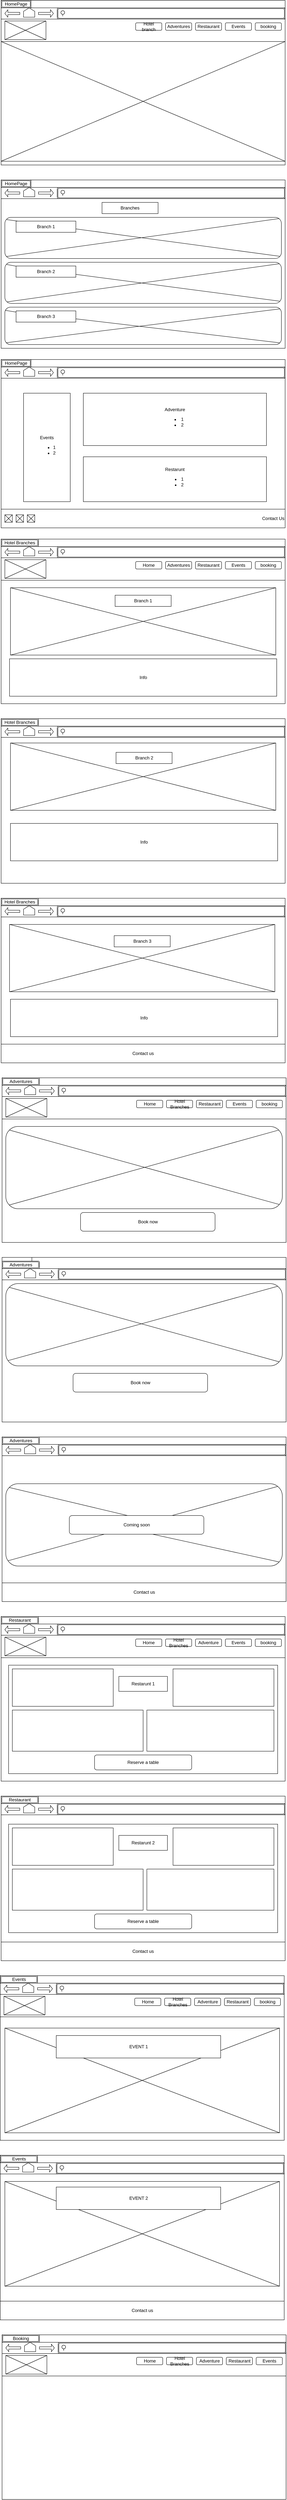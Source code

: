 <mxfile version="21.6.8" type="device">
  <diagram name="Page-1" id="jctD7V9E0AszLiPCDEPB">
    <mxGraphModel dx="6907" dy="4360" grid="1" gridSize="10" guides="1" tooltips="1" connect="1" arrows="0" fold="1" page="1" pageScale="1" pageWidth="850" pageHeight="1100" math="0" shadow="0">
      <root>
        <mxCell id="0" />
        <mxCell id="1" parent="0" />
        <mxCell id="-MlOaVOE4bto9e049ccC-2" value="" style="rounded=0;whiteSpace=wrap;html=1;labelBackgroundColor=none;" vertex="1" parent="1">
          <mxGeometry x="40" y="40" width="760" height="440" as="geometry" />
        </mxCell>
        <mxCell id="-MlOaVOE4bto9e049ccC-11" value="" style="endArrow=none;html=1;rounded=0;entryX=1;entryY=0.091;entryDx=0;entryDy=0;entryPerimeter=0;labelBackgroundColor=none;fontColor=default;" edge="1" parent="1">
          <mxGeometry width="50" height="50" relative="1" as="geometry">
            <mxPoint x="40" y="60" as="sourcePoint" />
            <mxPoint x="800" y="60.04" as="targetPoint" />
          </mxGeometry>
        </mxCell>
        <mxCell id="-MlOaVOE4bto9e049ccC-12" value="" style="endArrow=none;html=1;rounded=0;exitX=0.105;exitY=0.001;exitDx=0;exitDy=0;exitPerimeter=0;labelBackgroundColor=none;fontColor=default;" edge="1" parent="1" source="-MlOaVOE4bto9e049ccC-2">
          <mxGeometry width="50" height="50" relative="1" as="geometry">
            <mxPoint x="80" y="130" as="sourcePoint" />
            <mxPoint x="120" y="60" as="targetPoint" />
          </mxGeometry>
        </mxCell>
        <mxCell id="-MlOaVOE4bto9e049ccC-13" value="" style="endArrow=none;html=1;rounded=0;entryX=1;entryY=0.091;entryDx=0;entryDy=0;entryPerimeter=0;labelBackgroundColor=none;fontColor=default;" edge="1" parent="1">
          <mxGeometry width="50" height="50" relative="1" as="geometry">
            <mxPoint x="40" y="90" as="sourcePoint" />
            <mxPoint x="800" y="90.04" as="targetPoint" />
          </mxGeometry>
        </mxCell>
        <mxCell id="-MlOaVOE4bto9e049ccC-16" value="" style="shape=ext;double=1;rounded=1;whiteSpace=wrap;html=1;labelBackgroundColor=none;" vertex="1" parent="1">
          <mxGeometry x="190" y="60" width="610" height="30" as="geometry" />
        </mxCell>
        <mxCell id="-MlOaVOE4bto9e049ccC-17" style="edgeStyle=orthogonalEdgeStyle;rounded=0;orthogonalLoop=1;jettySize=auto;html=1;exitX=0.5;exitY=1;exitDx=0;exitDy=0;labelBackgroundColor=none;fontColor=default;" edge="1" parent="1" source="-MlOaVOE4bto9e049ccC-16" target="-MlOaVOE4bto9e049ccC-16">
          <mxGeometry relative="1" as="geometry" />
        </mxCell>
        <mxCell id="-MlOaVOE4bto9e049ccC-19" value="" style="shape=singleArrow;whiteSpace=wrap;html=1;labelBackgroundColor=none;" vertex="1" parent="1">
          <mxGeometry x="140" y="65" width="40" height="20" as="geometry" />
        </mxCell>
        <mxCell id="-MlOaVOE4bto9e049ccC-20" value="" style="shape=singleArrow;whiteSpace=wrap;html=1;direction=west;labelBackgroundColor=none;" vertex="1" parent="1">
          <mxGeometry x="50" y="65" width="40" height="20" as="geometry" />
        </mxCell>
        <mxCell id="-MlOaVOE4bto9e049ccC-21" value="" style="shape=offPageConnector;whiteSpace=wrap;html=1;direction=west;labelBackgroundColor=none;" vertex="1" parent="1">
          <mxGeometry x="100" y="60" width="30" height="25" as="geometry" />
        </mxCell>
        <mxCell id="-MlOaVOE4bto9e049ccC-22" value="" style="ellipse;whiteSpace=wrap;html=1;aspect=fixed;labelBackgroundColor=none;" vertex="1" parent="1">
          <mxGeometry x="200" y="67.5" width="10" height="10" as="geometry" />
        </mxCell>
        <mxCell id="-MlOaVOE4bto9e049ccC-23" value="" style="endArrow=none;html=1;rounded=0;labelBackgroundColor=none;fontColor=default;" edge="1" parent="1">
          <mxGeometry width="50" height="50" relative="1" as="geometry">
            <mxPoint x="204.96" y="82.51" as="sourcePoint" />
            <mxPoint x="204.96" y="77.497" as="targetPoint" />
          </mxGeometry>
        </mxCell>
        <mxCell id="-MlOaVOE4bto9e049ccC-24" value="HomePage" style="shape=ext;double=1;rounded=1;whiteSpace=wrap;html=1;labelBackgroundColor=none;" vertex="1" parent="1">
          <mxGeometry x="40" y="40" width="80" height="20" as="geometry" />
        </mxCell>
        <mxCell id="-MlOaVOE4bto9e049ccC-25" value="" style="rounded=0;whiteSpace=wrap;html=1;labelBackgroundColor=none;" vertex="1" parent="1">
          <mxGeometry x="40" y="520" width="760" height="450" as="geometry" />
        </mxCell>
        <mxCell id="-MlOaVOE4bto9e049ccC-26" value="" style="endArrow=none;html=1;rounded=0;entryX=1;entryY=0.091;entryDx=0;entryDy=0;entryPerimeter=0;labelBackgroundColor=none;fontColor=default;" edge="1" parent="1">
          <mxGeometry width="50" height="50" relative="1" as="geometry">
            <mxPoint x="40" y="540" as="sourcePoint" />
            <mxPoint x="800" y="540.04" as="targetPoint" />
          </mxGeometry>
        </mxCell>
        <mxCell id="-MlOaVOE4bto9e049ccC-27" value="" style="endArrow=none;html=1;rounded=0;exitX=0.105;exitY=0.001;exitDx=0;exitDy=0;exitPerimeter=0;labelBackgroundColor=none;fontColor=default;" edge="1" parent="1" source="-MlOaVOE4bto9e049ccC-25">
          <mxGeometry width="50" height="50" relative="1" as="geometry">
            <mxPoint x="80" y="610" as="sourcePoint" />
            <mxPoint x="120" y="540" as="targetPoint" />
          </mxGeometry>
        </mxCell>
        <mxCell id="-MlOaVOE4bto9e049ccC-28" value="" style="endArrow=none;html=1;rounded=0;entryX=1;entryY=0.091;entryDx=0;entryDy=0;entryPerimeter=0;labelBackgroundColor=none;fontColor=default;" edge="1" parent="1">
          <mxGeometry width="50" height="50" relative="1" as="geometry">
            <mxPoint x="40" y="570" as="sourcePoint" />
            <mxPoint x="800" y="570.04" as="targetPoint" />
          </mxGeometry>
        </mxCell>
        <mxCell id="-MlOaVOE4bto9e049ccC-29" value="" style="shape=ext;double=1;rounded=1;whiteSpace=wrap;html=1;labelBackgroundColor=none;" vertex="1" parent="1">
          <mxGeometry x="190" y="540" width="610" height="30" as="geometry" />
        </mxCell>
        <mxCell id="-MlOaVOE4bto9e049ccC-30" style="edgeStyle=orthogonalEdgeStyle;rounded=0;orthogonalLoop=1;jettySize=auto;html=1;exitX=0.5;exitY=1;exitDx=0;exitDy=0;labelBackgroundColor=none;fontColor=default;" edge="1" parent="1" source="-MlOaVOE4bto9e049ccC-29" target="-MlOaVOE4bto9e049ccC-29">
          <mxGeometry relative="1" as="geometry" />
        </mxCell>
        <mxCell id="-MlOaVOE4bto9e049ccC-31" value="" style="shape=singleArrow;whiteSpace=wrap;html=1;labelBackgroundColor=none;" vertex="1" parent="1">
          <mxGeometry x="140" y="545" width="40" height="20" as="geometry" />
        </mxCell>
        <mxCell id="-MlOaVOE4bto9e049ccC-32" value="" style="shape=singleArrow;whiteSpace=wrap;html=1;direction=west;labelBackgroundColor=none;" vertex="1" parent="1">
          <mxGeometry x="50" y="545" width="40" height="20" as="geometry" />
        </mxCell>
        <mxCell id="-MlOaVOE4bto9e049ccC-33" value="" style="shape=offPageConnector;whiteSpace=wrap;html=1;direction=west;labelBackgroundColor=none;" vertex="1" parent="1">
          <mxGeometry x="100" y="540" width="30" height="25" as="geometry" />
        </mxCell>
        <mxCell id="-MlOaVOE4bto9e049ccC-34" value="" style="ellipse;whiteSpace=wrap;html=1;aspect=fixed;labelBackgroundColor=none;" vertex="1" parent="1">
          <mxGeometry x="200" y="547.5" width="10" height="10" as="geometry" />
        </mxCell>
        <mxCell id="-MlOaVOE4bto9e049ccC-35" value="" style="endArrow=none;html=1;rounded=0;labelBackgroundColor=none;fontColor=default;" edge="1" parent="1">
          <mxGeometry width="50" height="50" relative="1" as="geometry">
            <mxPoint x="204.96" y="562.51" as="sourcePoint" />
            <mxPoint x="204.96" y="557.497" as="targetPoint" />
          </mxGeometry>
        </mxCell>
        <mxCell id="-MlOaVOE4bto9e049ccC-36" value="HomePage" style="shape=ext;double=1;rounded=1;whiteSpace=wrap;html=1;labelBackgroundColor=none;" vertex="1" parent="1">
          <mxGeometry x="40" y="520" width="80" height="20" as="geometry" />
        </mxCell>
        <mxCell id="-MlOaVOE4bto9e049ccC-40" value="" style="rounded=0;whiteSpace=wrap;html=1;labelBackgroundColor=none;" vertex="1" parent="1">
          <mxGeometry x="40" y="90" width="760" height="60" as="geometry" />
        </mxCell>
        <mxCell id="-MlOaVOE4bto9e049ccC-41" value="Hotel branch" style="rounded=1;whiteSpace=wrap;html=1;labelBackgroundColor=none;" vertex="1" parent="1">
          <mxGeometry x="400" y="100" width="70" height="20" as="geometry" />
        </mxCell>
        <mxCell id="-MlOaVOE4bto9e049ccC-42" value="Adventures" style="rounded=1;whiteSpace=wrap;html=1;labelBackgroundColor=none;" vertex="1" parent="1">
          <mxGeometry x="480" y="100" width="70" height="20" as="geometry" />
        </mxCell>
        <mxCell id="-MlOaVOE4bto9e049ccC-43" value="Restaurant" style="rounded=1;whiteSpace=wrap;html=1;labelBackgroundColor=none;" vertex="1" parent="1">
          <mxGeometry x="560" y="100" width="70" height="20" as="geometry" />
        </mxCell>
        <mxCell id="-MlOaVOE4bto9e049ccC-44" value="Events" style="rounded=1;whiteSpace=wrap;html=1;labelBackgroundColor=none;" vertex="1" parent="1">
          <mxGeometry x="640" y="100" width="70" height="20" as="geometry" />
        </mxCell>
        <mxCell id="-MlOaVOE4bto9e049ccC-45" value="booking" style="rounded=1;whiteSpace=wrap;html=1;labelBackgroundColor=none;" vertex="1" parent="1">
          <mxGeometry x="720" y="100" width="70" height="20" as="geometry" />
        </mxCell>
        <mxCell id="-MlOaVOE4bto9e049ccC-46" value="" style="rounded=0;whiteSpace=wrap;html=1;labelBackgroundColor=none;" vertex="1" parent="1">
          <mxGeometry x="50" y="95" width="110" height="50" as="geometry" />
        </mxCell>
        <mxCell id="-MlOaVOE4bto9e049ccC-47" value="" style="endArrow=none;html=1;rounded=0;entryX=1;entryY=0;entryDx=0;entryDy=0;labelBackgroundColor=none;fontColor=default;" edge="1" parent="1" target="-MlOaVOE4bto9e049ccC-46">
          <mxGeometry width="50" height="50" relative="1" as="geometry">
            <mxPoint x="50" y="145" as="sourcePoint" />
            <mxPoint x="100" y="95" as="targetPoint" />
          </mxGeometry>
        </mxCell>
        <mxCell id="-MlOaVOE4bto9e049ccC-48" value="" style="endArrow=none;html=1;rounded=0;entryX=1;entryY=1;entryDx=0;entryDy=0;exitX=0;exitY=0;exitDx=0;exitDy=0;labelBackgroundColor=none;fontColor=default;" edge="1" parent="1" source="-MlOaVOE4bto9e049ccC-46" target="-MlOaVOE4bto9e049ccC-46">
          <mxGeometry width="50" height="50" relative="1" as="geometry">
            <mxPoint x="60" y="155" as="sourcePoint" />
            <mxPoint x="170" y="105" as="targetPoint" />
          </mxGeometry>
        </mxCell>
        <mxCell id="-MlOaVOE4bto9e049ccC-49" value="" style="rounded=0;whiteSpace=wrap;html=1;labelBackgroundColor=none;" vertex="1" parent="1">
          <mxGeometry x="40" y="150" width="760" height="320" as="geometry" />
        </mxCell>
        <mxCell id="-MlOaVOE4bto9e049ccC-50" value="" style="endArrow=none;html=1;rounded=0;exitX=0;exitY=0;exitDx=0;exitDy=0;entryX=1;entryY=1;entryDx=0;entryDy=0;labelBackgroundColor=none;fontColor=default;" edge="1" parent="1" source="-MlOaVOE4bto9e049ccC-49" target="-MlOaVOE4bto9e049ccC-49">
          <mxGeometry width="50" height="50" relative="1" as="geometry">
            <mxPoint x="410" y="380" as="sourcePoint" />
            <mxPoint x="460" y="330" as="targetPoint" />
          </mxGeometry>
        </mxCell>
        <mxCell id="-MlOaVOE4bto9e049ccC-51" value="" style="endArrow=none;html=1;rounded=0;exitX=0;exitY=1;exitDx=0;exitDy=0;entryX=1;entryY=0;entryDx=0;entryDy=0;labelBackgroundColor=none;fontColor=default;" edge="1" parent="1" source="-MlOaVOE4bto9e049ccC-49" target="-MlOaVOE4bto9e049ccC-49">
          <mxGeometry width="50" height="50" relative="1" as="geometry">
            <mxPoint x="50" y="160" as="sourcePoint" />
            <mxPoint x="810" y="480" as="targetPoint" />
          </mxGeometry>
        </mxCell>
        <mxCell id="-MlOaVOE4bto9e049ccC-52" value="Branches" style="rounded=0;whiteSpace=wrap;html=1;labelBackgroundColor=none;" vertex="1" parent="1">
          <mxGeometry x="310" y="580" width="150" height="30" as="geometry" />
        </mxCell>
        <mxCell id="-MlOaVOE4bto9e049ccC-53" value="" style="rounded=1;whiteSpace=wrap;html=1;labelBackgroundColor=none;" vertex="1" parent="1">
          <mxGeometry x="50" y="620" width="740" height="110" as="geometry" />
        </mxCell>
        <mxCell id="-MlOaVOE4bto9e049ccC-54" value="" style="rounded=1;whiteSpace=wrap;html=1;labelBackgroundColor=none;" vertex="1" parent="1">
          <mxGeometry x="50" y="740" width="740" height="110" as="geometry" />
        </mxCell>
        <mxCell id="-MlOaVOE4bto9e049ccC-55" value="" style="rounded=1;whiteSpace=wrap;html=1;labelBackgroundColor=none;" vertex="1" parent="1">
          <mxGeometry x="50" y="860" width="740" height="100" as="geometry" />
        </mxCell>
        <mxCell id="-MlOaVOE4bto9e049ccC-57" value="" style="endArrow=none;html=1;rounded=0;exitX=0.996;exitY=0.944;exitDx=0;exitDy=0;exitPerimeter=0;entryX=0.009;entryY=0.053;entryDx=0;entryDy=0;entryPerimeter=0;labelBackgroundColor=none;fontColor=default;" edge="1" parent="1">
          <mxGeometry width="50" height="50" relative="1" as="geometry">
            <mxPoint x="785.19" y="724.0" as="sourcePoint" />
            <mxPoint x="54.81" y="625.99" as="targetPoint" />
          </mxGeometry>
        </mxCell>
        <mxCell id="-MlOaVOE4bto9e049ccC-58" value="" style="endArrow=none;html=1;rounded=0;exitX=0.996;exitY=0.944;exitDx=0;exitDy=0;exitPerimeter=0;entryX=0.009;entryY=0.053;entryDx=0;entryDy=0;entryPerimeter=0;labelBackgroundColor=none;fontColor=default;" edge="1" parent="1" source="-MlOaVOE4bto9e049ccC-68">
          <mxGeometry width="50" height="50" relative="1" as="geometry">
            <mxPoint x="785.19" y="844.0" as="sourcePoint" />
            <mxPoint x="54.81" y="745.99" as="targetPoint" />
          </mxGeometry>
        </mxCell>
        <mxCell id="-MlOaVOE4bto9e049ccC-59" value="" style="endArrow=none;html=1;rounded=0;exitX=0.993;exitY=0.952;exitDx=0;exitDy=0;exitPerimeter=0;entryX=0.002;entryY=0.086;entryDx=0;entryDy=0;entryPerimeter=0;labelBackgroundColor=none;fontColor=default;" edge="1" parent="1" source="-MlOaVOE4bto9e049ccC-70" target="-MlOaVOE4bto9e049ccC-55">
          <mxGeometry width="50" height="50" relative="1" as="geometry">
            <mxPoint x="780.38" y="968.01" as="sourcePoint" />
            <mxPoint x="50.0" y="870.0" as="targetPoint" />
          </mxGeometry>
        </mxCell>
        <mxCell id="-MlOaVOE4bto9e049ccC-63" value="" style="endArrow=none;html=1;rounded=0;entryX=0.991;entryY=0.031;entryDx=0;entryDy=0;entryPerimeter=0;exitX=0.006;exitY=0.951;exitDx=0;exitDy=0;exitPerimeter=0;labelBackgroundColor=none;fontColor=default;" edge="1" parent="1" source="-MlOaVOE4bto9e049ccC-53" target="-MlOaVOE4bto9e049ccC-53">
          <mxGeometry width="50" height="50" relative="1" as="geometry">
            <mxPoint x="50" y="725" as="sourcePoint" />
            <mxPoint x="780" y="625" as="targetPoint" />
          </mxGeometry>
        </mxCell>
        <mxCell id="-MlOaVOE4bto9e049ccC-64" value="" style="endArrow=none;html=1;rounded=0;entryX=0.991;entryY=0.031;entryDx=0;entryDy=0;entryPerimeter=0;exitX=0.006;exitY=0.951;exitDx=0;exitDy=0;exitPerimeter=0;labelBackgroundColor=none;fontColor=default;" edge="1" parent="1">
          <mxGeometry width="50" height="50" relative="1" as="geometry">
            <mxPoint x="55.5" y="846" as="sourcePoint" />
            <mxPoint x="784.5" y="744" as="targetPoint" />
          </mxGeometry>
        </mxCell>
        <mxCell id="-MlOaVOE4bto9e049ccC-65" value="" style="endArrow=none;html=1;rounded=0;entryX=0.994;entryY=0.047;entryDx=0;entryDy=0;entryPerimeter=0;exitX=0.005;exitY=0.951;exitDx=0;exitDy=0;exitPerimeter=0;labelBackgroundColor=none;fontColor=default;" edge="1" parent="1" source="-MlOaVOE4bto9e049ccC-55" target="-MlOaVOE4bto9e049ccC-55">
          <mxGeometry width="50" height="50" relative="1" as="geometry">
            <mxPoint x="50" y="962" as="sourcePoint" />
            <mxPoint x="779" y="860" as="targetPoint" />
          </mxGeometry>
        </mxCell>
        <mxCell id="-MlOaVOE4bto9e049ccC-67" value="Branch 1" style="rounded=0;whiteSpace=wrap;html=1;labelBackgroundColor=none;" vertex="1" parent="1">
          <mxGeometry x="80" y="630" width="160" height="30" as="geometry" />
        </mxCell>
        <mxCell id="-MlOaVOE4bto9e049ccC-69" value="" style="endArrow=none;html=1;rounded=0;exitX=0.996;exitY=0.944;exitDx=0;exitDy=0;exitPerimeter=0;entryX=0.009;entryY=0.053;entryDx=0;entryDy=0;entryPerimeter=0;labelBackgroundColor=none;fontColor=default;" edge="1" parent="1" target="-MlOaVOE4bto9e049ccC-68">
          <mxGeometry width="50" height="50" relative="1" as="geometry">
            <mxPoint x="785.19" y="844.0" as="sourcePoint" />
            <mxPoint x="54.81" y="745.99" as="targetPoint" />
          </mxGeometry>
        </mxCell>
        <mxCell id="-MlOaVOE4bto9e049ccC-68" value="Branch 2" style="rounded=0;whiteSpace=wrap;html=1;labelBackgroundColor=none;" vertex="1" parent="1">
          <mxGeometry x="80" y="750" width="160" height="30" as="geometry" />
        </mxCell>
        <mxCell id="-MlOaVOE4bto9e049ccC-71" value="" style="endArrow=none;html=1;rounded=0;exitX=0.993;exitY=0.952;exitDx=0;exitDy=0;exitPerimeter=0;entryX=0.002;entryY=0.086;entryDx=0;entryDy=0;entryPerimeter=0;labelBackgroundColor=none;fontColor=default;" edge="1" parent="1" source="-MlOaVOE4bto9e049ccC-55" target="-MlOaVOE4bto9e049ccC-70">
          <mxGeometry width="50" height="50" relative="1" as="geometry">
            <mxPoint x="785" y="955" as="sourcePoint" />
            <mxPoint x="51" y="869" as="targetPoint" />
          </mxGeometry>
        </mxCell>
        <mxCell id="-MlOaVOE4bto9e049ccC-70" value="Branch 3" style="rounded=0;whiteSpace=wrap;html=1;labelBackgroundColor=none;" vertex="1" parent="1">
          <mxGeometry x="80" y="870" width="160" height="30" as="geometry" />
        </mxCell>
        <mxCell id="-MlOaVOE4bto9e049ccC-72" value="" style="rounded=0;whiteSpace=wrap;html=1;labelBackgroundColor=none;" vertex="1" parent="1">
          <mxGeometry x="40" y="1480" width="760" height="440" as="geometry" />
        </mxCell>
        <mxCell id="-MlOaVOE4bto9e049ccC-73" value="" style="endArrow=none;html=1;rounded=0;entryX=1;entryY=0.091;entryDx=0;entryDy=0;entryPerimeter=0;labelBackgroundColor=none;fontColor=default;" edge="1" parent="1">
          <mxGeometry width="50" height="50" relative="1" as="geometry">
            <mxPoint x="40" y="1500" as="sourcePoint" />
            <mxPoint x="800" y="1500.04" as="targetPoint" />
          </mxGeometry>
        </mxCell>
        <mxCell id="-MlOaVOE4bto9e049ccC-74" value="" style="endArrow=none;html=1;rounded=0;exitX=0.105;exitY=0.001;exitDx=0;exitDy=0;exitPerimeter=0;labelBackgroundColor=none;fontColor=default;" edge="1" parent="1" source="-MlOaVOE4bto9e049ccC-72">
          <mxGeometry width="50" height="50" relative="1" as="geometry">
            <mxPoint x="80" y="1570" as="sourcePoint" />
            <mxPoint x="120" y="1500" as="targetPoint" />
          </mxGeometry>
        </mxCell>
        <mxCell id="-MlOaVOE4bto9e049ccC-75" value="" style="endArrow=none;html=1;rounded=0;entryX=1;entryY=0.091;entryDx=0;entryDy=0;entryPerimeter=0;labelBackgroundColor=none;fontColor=default;" edge="1" parent="1">
          <mxGeometry width="50" height="50" relative="1" as="geometry">
            <mxPoint x="40" y="1530" as="sourcePoint" />
            <mxPoint x="800" y="1530.04" as="targetPoint" />
          </mxGeometry>
        </mxCell>
        <mxCell id="-MlOaVOE4bto9e049ccC-76" value="" style="shape=ext;double=1;rounded=1;whiteSpace=wrap;html=1;labelBackgroundColor=none;" vertex="1" parent="1">
          <mxGeometry x="190" y="1500" width="610" height="30" as="geometry" />
        </mxCell>
        <mxCell id="-MlOaVOE4bto9e049ccC-77" style="edgeStyle=orthogonalEdgeStyle;rounded=0;orthogonalLoop=1;jettySize=auto;html=1;exitX=0.5;exitY=1;exitDx=0;exitDy=0;labelBackgroundColor=none;fontColor=default;" edge="1" parent="1" source="-MlOaVOE4bto9e049ccC-76" target="-MlOaVOE4bto9e049ccC-76">
          <mxGeometry relative="1" as="geometry" />
        </mxCell>
        <mxCell id="-MlOaVOE4bto9e049ccC-78" value="" style="shape=singleArrow;whiteSpace=wrap;html=1;labelBackgroundColor=none;" vertex="1" parent="1">
          <mxGeometry x="140" y="1505" width="40" height="20" as="geometry" />
        </mxCell>
        <mxCell id="-MlOaVOE4bto9e049ccC-79" value="" style="shape=singleArrow;whiteSpace=wrap;html=1;direction=west;labelBackgroundColor=none;" vertex="1" parent="1">
          <mxGeometry x="50" y="1505" width="40" height="20" as="geometry" />
        </mxCell>
        <mxCell id="-MlOaVOE4bto9e049ccC-80" value="" style="shape=offPageConnector;whiteSpace=wrap;html=1;direction=west;labelBackgroundColor=none;" vertex="1" parent="1">
          <mxGeometry x="100" y="1500" width="30" height="25" as="geometry" />
        </mxCell>
        <mxCell id="-MlOaVOE4bto9e049ccC-81" value="" style="ellipse;whiteSpace=wrap;html=1;aspect=fixed;labelBackgroundColor=none;" vertex="1" parent="1">
          <mxGeometry x="200" y="1507.5" width="10" height="10" as="geometry" />
        </mxCell>
        <mxCell id="-MlOaVOE4bto9e049ccC-82" value="" style="endArrow=none;html=1;rounded=0;labelBackgroundColor=none;fontColor=default;" edge="1" parent="1">
          <mxGeometry width="50" height="50" relative="1" as="geometry">
            <mxPoint x="204.96" y="1522.51" as="sourcePoint" />
            <mxPoint x="204.96" y="1517.497" as="targetPoint" />
          </mxGeometry>
        </mxCell>
        <mxCell id="-MlOaVOE4bto9e049ccC-83" value="Hotel Branches" style="shape=ext;double=1;rounded=1;whiteSpace=wrap;html=1;labelBackgroundColor=none;" vertex="1" parent="1">
          <mxGeometry x="40" y="1480" width="100" height="20" as="geometry" />
        </mxCell>
        <mxCell id="-MlOaVOE4bto9e049ccC-84" value="" style="rounded=0;whiteSpace=wrap;html=1;labelBackgroundColor=none;" vertex="1" parent="1">
          <mxGeometry x="40" y="1530" width="760" height="60" as="geometry" />
        </mxCell>
        <mxCell id="-MlOaVOE4bto9e049ccC-85" value="Home" style="rounded=1;whiteSpace=wrap;html=1;labelBackgroundColor=none;" vertex="1" parent="1">
          <mxGeometry x="400" y="1540" width="70" height="20" as="geometry" />
        </mxCell>
        <mxCell id="-MlOaVOE4bto9e049ccC-86" value="Adventures" style="rounded=1;whiteSpace=wrap;html=1;labelBackgroundColor=none;" vertex="1" parent="1">
          <mxGeometry x="480" y="1540" width="70" height="20" as="geometry" />
        </mxCell>
        <mxCell id="-MlOaVOE4bto9e049ccC-87" value="Restaurant" style="rounded=1;whiteSpace=wrap;html=1;labelBackgroundColor=none;" vertex="1" parent="1">
          <mxGeometry x="560" y="1540" width="70" height="20" as="geometry" />
        </mxCell>
        <mxCell id="-MlOaVOE4bto9e049ccC-88" value="Events" style="rounded=1;whiteSpace=wrap;html=1;labelBackgroundColor=none;" vertex="1" parent="1">
          <mxGeometry x="640" y="1540" width="70" height="20" as="geometry" />
        </mxCell>
        <mxCell id="-MlOaVOE4bto9e049ccC-89" value="booking" style="rounded=1;whiteSpace=wrap;html=1;labelBackgroundColor=none;" vertex="1" parent="1">
          <mxGeometry x="720" y="1540" width="70" height="20" as="geometry" />
        </mxCell>
        <mxCell id="-MlOaVOE4bto9e049ccC-90" value="" style="rounded=0;whiteSpace=wrap;html=1;labelBackgroundColor=none;" vertex="1" parent="1">
          <mxGeometry x="50" y="1535" width="110" height="50" as="geometry" />
        </mxCell>
        <mxCell id="-MlOaVOE4bto9e049ccC-91" value="" style="endArrow=none;html=1;rounded=0;entryX=1;entryY=0;entryDx=0;entryDy=0;labelBackgroundColor=none;fontColor=default;" edge="1" parent="1" target="-MlOaVOE4bto9e049ccC-90">
          <mxGeometry width="50" height="50" relative="1" as="geometry">
            <mxPoint x="50" y="1585" as="sourcePoint" />
            <mxPoint x="100" y="1535" as="targetPoint" />
          </mxGeometry>
        </mxCell>
        <mxCell id="-MlOaVOE4bto9e049ccC-92" value="" style="endArrow=none;html=1;rounded=0;entryX=1;entryY=1;entryDx=0;entryDy=0;exitX=0;exitY=0;exitDx=0;exitDy=0;labelBackgroundColor=none;fontColor=default;" edge="1" parent="1" source="-MlOaVOE4bto9e049ccC-90" target="-MlOaVOE4bto9e049ccC-90">
          <mxGeometry width="50" height="50" relative="1" as="geometry">
            <mxPoint x="60" y="1595" as="sourcePoint" />
            <mxPoint x="170" y="1545" as="targetPoint" />
          </mxGeometry>
        </mxCell>
        <mxCell id="-MlOaVOE4bto9e049ccC-118" value="" style="rounded=0;whiteSpace=wrap;html=1;labelBackgroundColor=none;" vertex="1" parent="1">
          <mxGeometry x="42.5" y="2920" width="760" height="440" as="geometry" />
        </mxCell>
        <mxCell id="-MlOaVOE4bto9e049ccC-119" value="" style="endArrow=none;html=1;rounded=0;entryX=1;entryY=0.091;entryDx=0;entryDy=0;entryPerimeter=0;labelBackgroundColor=none;fontColor=default;" edge="1" parent="1">
          <mxGeometry width="50" height="50" relative="1" as="geometry">
            <mxPoint x="42.5" y="2940" as="sourcePoint" />
            <mxPoint x="802.5" y="2940.04" as="targetPoint" />
          </mxGeometry>
        </mxCell>
        <mxCell id="-MlOaVOE4bto9e049ccC-120" value="" style="endArrow=none;html=1;rounded=0;exitX=0.105;exitY=0.001;exitDx=0;exitDy=0;exitPerimeter=0;labelBackgroundColor=none;fontColor=default;" edge="1" parent="1" source="-MlOaVOE4bto9e049ccC-118">
          <mxGeometry width="50" height="50" relative="1" as="geometry">
            <mxPoint x="82.5" y="3010" as="sourcePoint" />
            <mxPoint x="122.5" y="2940" as="targetPoint" />
          </mxGeometry>
        </mxCell>
        <mxCell id="-MlOaVOE4bto9e049ccC-121" value="" style="endArrow=none;html=1;rounded=0;entryX=1;entryY=0.091;entryDx=0;entryDy=0;entryPerimeter=0;labelBackgroundColor=none;fontColor=default;" edge="1" parent="1">
          <mxGeometry width="50" height="50" relative="1" as="geometry">
            <mxPoint x="42.5" y="2970" as="sourcePoint" />
            <mxPoint x="802.5" y="2970.04" as="targetPoint" />
          </mxGeometry>
        </mxCell>
        <mxCell id="-MlOaVOE4bto9e049ccC-122" value="" style="shape=ext;double=1;rounded=1;whiteSpace=wrap;html=1;labelBackgroundColor=none;" vertex="1" parent="1">
          <mxGeometry x="192.5" y="2940" width="610" height="30" as="geometry" />
        </mxCell>
        <mxCell id="-MlOaVOE4bto9e049ccC-123" style="edgeStyle=orthogonalEdgeStyle;rounded=0;orthogonalLoop=1;jettySize=auto;html=1;exitX=0.5;exitY=1;exitDx=0;exitDy=0;labelBackgroundColor=none;fontColor=default;" edge="1" parent="1" source="-MlOaVOE4bto9e049ccC-122" target="-MlOaVOE4bto9e049ccC-122">
          <mxGeometry relative="1" as="geometry" />
        </mxCell>
        <mxCell id="-MlOaVOE4bto9e049ccC-124" value="" style="shape=singleArrow;whiteSpace=wrap;html=1;labelBackgroundColor=none;" vertex="1" parent="1">
          <mxGeometry x="142.5" y="2945" width="40" height="20" as="geometry" />
        </mxCell>
        <mxCell id="-MlOaVOE4bto9e049ccC-125" value="" style="shape=singleArrow;whiteSpace=wrap;html=1;direction=west;labelBackgroundColor=none;" vertex="1" parent="1">
          <mxGeometry x="52.5" y="2945" width="40" height="20" as="geometry" />
        </mxCell>
        <mxCell id="-MlOaVOE4bto9e049ccC-126" value="" style="shape=offPageConnector;whiteSpace=wrap;html=1;direction=west;labelBackgroundColor=none;" vertex="1" parent="1">
          <mxGeometry x="102.5" y="2940" width="30" height="25" as="geometry" />
        </mxCell>
        <mxCell id="-MlOaVOE4bto9e049ccC-127" value="" style="ellipse;whiteSpace=wrap;html=1;aspect=fixed;labelBackgroundColor=none;" vertex="1" parent="1">
          <mxGeometry x="202.5" y="2947.5" width="10" height="10" as="geometry" />
        </mxCell>
        <mxCell id="-MlOaVOE4bto9e049ccC-128" value="" style="endArrow=none;html=1;rounded=0;labelBackgroundColor=none;fontColor=default;" edge="1" parent="1">
          <mxGeometry width="50" height="50" relative="1" as="geometry">
            <mxPoint x="207.46" y="2962.51" as="sourcePoint" />
            <mxPoint x="207.46" y="2957.497" as="targetPoint" />
          </mxGeometry>
        </mxCell>
        <mxCell id="-MlOaVOE4bto9e049ccC-129" value="Adventures" style="shape=ext;double=1;rounded=1;whiteSpace=wrap;html=1;labelBackgroundColor=none;" vertex="1" parent="1">
          <mxGeometry x="42.5" y="2920" width="100" height="20" as="geometry" />
        </mxCell>
        <mxCell id="-MlOaVOE4bto9e049ccC-130" value="" style="rounded=0;whiteSpace=wrap;html=1;labelBackgroundColor=none;" vertex="1" parent="1">
          <mxGeometry x="42.5" y="2970" width="760" height="60" as="geometry" />
        </mxCell>
        <mxCell id="-MlOaVOE4bto9e049ccC-131" value="Home" style="rounded=1;whiteSpace=wrap;html=1;labelBackgroundColor=none;" vertex="1" parent="1">
          <mxGeometry x="402.5" y="2980" width="70" height="20" as="geometry" />
        </mxCell>
        <mxCell id="-MlOaVOE4bto9e049ccC-132" value="Hotel Branches" style="rounded=1;whiteSpace=wrap;html=1;labelBackgroundColor=none;" vertex="1" parent="1">
          <mxGeometry x="482.5" y="2980" width="70" height="20" as="geometry" />
        </mxCell>
        <mxCell id="-MlOaVOE4bto9e049ccC-133" value="Restaurant" style="rounded=1;whiteSpace=wrap;html=1;labelBackgroundColor=none;" vertex="1" parent="1">
          <mxGeometry x="562.5" y="2980" width="70" height="20" as="geometry" />
        </mxCell>
        <mxCell id="-MlOaVOE4bto9e049ccC-134" value="Events" style="rounded=1;whiteSpace=wrap;html=1;labelBackgroundColor=none;" vertex="1" parent="1">
          <mxGeometry x="642.5" y="2980" width="70" height="20" as="geometry" />
        </mxCell>
        <mxCell id="-MlOaVOE4bto9e049ccC-135" value="booking" style="rounded=1;whiteSpace=wrap;html=1;labelBackgroundColor=none;" vertex="1" parent="1">
          <mxGeometry x="722.5" y="2980" width="70" height="20" as="geometry" />
        </mxCell>
        <mxCell id="-MlOaVOE4bto9e049ccC-136" value="" style="rounded=0;whiteSpace=wrap;html=1;labelBackgroundColor=none;" vertex="1" parent="1">
          <mxGeometry x="52.5" y="2975" width="110" height="50" as="geometry" />
        </mxCell>
        <mxCell id="-MlOaVOE4bto9e049ccC-137" value="" style="endArrow=none;html=1;rounded=0;entryX=1;entryY=0;entryDx=0;entryDy=0;labelBackgroundColor=none;fontColor=default;" edge="1" parent="1" target="-MlOaVOE4bto9e049ccC-136">
          <mxGeometry width="50" height="50" relative="1" as="geometry">
            <mxPoint x="52.5" y="3025" as="sourcePoint" />
            <mxPoint x="102.5" y="2975" as="targetPoint" />
          </mxGeometry>
        </mxCell>
        <mxCell id="-MlOaVOE4bto9e049ccC-138" value="" style="endArrow=none;html=1;rounded=0;entryX=1;entryY=1;entryDx=0;entryDy=0;exitX=0;exitY=0;exitDx=0;exitDy=0;labelBackgroundColor=none;fontColor=default;" edge="1" parent="1" source="-MlOaVOE4bto9e049ccC-136" target="-MlOaVOE4bto9e049ccC-136">
          <mxGeometry width="50" height="50" relative="1" as="geometry">
            <mxPoint x="62.5" y="3035" as="sourcePoint" />
            <mxPoint x="172.5" y="2985" as="targetPoint" />
          </mxGeometry>
        </mxCell>
        <mxCell id="-MlOaVOE4bto9e049ccC-139" value="" style="rounded=0;whiteSpace=wrap;html=1;labelBackgroundColor=none;" vertex="1" parent="1">
          <mxGeometry x="40" y="4360" width="760" height="440" as="geometry" />
        </mxCell>
        <mxCell id="-MlOaVOE4bto9e049ccC-140" value="" style="endArrow=none;html=1;rounded=0;entryX=1;entryY=0.091;entryDx=0;entryDy=0;entryPerimeter=0;labelBackgroundColor=none;fontColor=default;" edge="1" parent="1">
          <mxGeometry width="50" height="50" relative="1" as="geometry">
            <mxPoint x="40" y="4380" as="sourcePoint" />
            <mxPoint x="800" y="4380.04" as="targetPoint" />
          </mxGeometry>
        </mxCell>
        <mxCell id="-MlOaVOE4bto9e049ccC-141" value="" style="endArrow=none;html=1;rounded=0;exitX=0.105;exitY=0.001;exitDx=0;exitDy=0;exitPerimeter=0;labelBackgroundColor=none;fontColor=default;" edge="1" parent="1" source="-MlOaVOE4bto9e049ccC-139">
          <mxGeometry width="50" height="50" relative="1" as="geometry">
            <mxPoint x="80" y="4450" as="sourcePoint" />
            <mxPoint x="120" y="4380" as="targetPoint" />
          </mxGeometry>
        </mxCell>
        <mxCell id="-MlOaVOE4bto9e049ccC-142" value="" style="endArrow=none;html=1;rounded=0;entryX=1;entryY=0.091;entryDx=0;entryDy=0;entryPerimeter=0;labelBackgroundColor=none;fontColor=default;" edge="1" parent="1">
          <mxGeometry width="50" height="50" relative="1" as="geometry">
            <mxPoint x="40" y="4410" as="sourcePoint" />
            <mxPoint x="800" y="4410.04" as="targetPoint" />
          </mxGeometry>
        </mxCell>
        <mxCell id="-MlOaVOE4bto9e049ccC-143" value="" style="shape=ext;double=1;rounded=1;whiteSpace=wrap;html=1;labelBackgroundColor=none;" vertex="1" parent="1">
          <mxGeometry x="190" y="4380" width="610" height="30" as="geometry" />
        </mxCell>
        <mxCell id="-MlOaVOE4bto9e049ccC-144" style="edgeStyle=orthogonalEdgeStyle;rounded=0;orthogonalLoop=1;jettySize=auto;html=1;exitX=0.5;exitY=1;exitDx=0;exitDy=0;labelBackgroundColor=none;fontColor=default;" edge="1" parent="1" source="-MlOaVOE4bto9e049ccC-143" target="-MlOaVOE4bto9e049ccC-143">
          <mxGeometry relative="1" as="geometry" />
        </mxCell>
        <mxCell id="-MlOaVOE4bto9e049ccC-145" value="" style="shape=singleArrow;whiteSpace=wrap;html=1;labelBackgroundColor=none;" vertex="1" parent="1">
          <mxGeometry x="140" y="4385" width="40" height="20" as="geometry" />
        </mxCell>
        <mxCell id="-MlOaVOE4bto9e049ccC-146" value="" style="shape=singleArrow;whiteSpace=wrap;html=1;direction=west;labelBackgroundColor=none;" vertex="1" parent="1">
          <mxGeometry x="50" y="4385" width="40" height="20" as="geometry" />
        </mxCell>
        <mxCell id="-MlOaVOE4bto9e049ccC-147" value="" style="shape=offPageConnector;whiteSpace=wrap;html=1;direction=west;labelBackgroundColor=none;" vertex="1" parent="1">
          <mxGeometry x="100" y="4380" width="30" height="25" as="geometry" />
        </mxCell>
        <mxCell id="-MlOaVOE4bto9e049ccC-148" value="" style="ellipse;whiteSpace=wrap;html=1;aspect=fixed;labelBackgroundColor=none;" vertex="1" parent="1">
          <mxGeometry x="200" y="4387.5" width="10" height="10" as="geometry" />
        </mxCell>
        <mxCell id="-MlOaVOE4bto9e049ccC-149" value="" style="endArrow=none;html=1;rounded=0;labelBackgroundColor=none;fontColor=default;" edge="1" parent="1">
          <mxGeometry width="50" height="50" relative="1" as="geometry">
            <mxPoint x="204.96" y="4402.51" as="sourcePoint" />
            <mxPoint x="204.96" y="4397.497" as="targetPoint" />
          </mxGeometry>
        </mxCell>
        <mxCell id="-MlOaVOE4bto9e049ccC-150" value="Restaurant" style="shape=ext;double=1;rounded=1;whiteSpace=wrap;html=1;labelBackgroundColor=none;" vertex="1" parent="1">
          <mxGeometry x="40" y="4360" width="100" height="20" as="geometry" />
        </mxCell>
        <mxCell id="-MlOaVOE4bto9e049ccC-151" value="" style="rounded=0;whiteSpace=wrap;html=1;labelBackgroundColor=none;" vertex="1" parent="1">
          <mxGeometry x="40" y="4410" width="760" height="60" as="geometry" />
        </mxCell>
        <mxCell id="-MlOaVOE4bto9e049ccC-152" value="Home" style="rounded=1;whiteSpace=wrap;html=1;labelBackgroundColor=none;" vertex="1" parent="1">
          <mxGeometry x="400" y="4420" width="70" height="20" as="geometry" />
        </mxCell>
        <mxCell id="-MlOaVOE4bto9e049ccC-153" value="Hotel Branches" style="rounded=1;whiteSpace=wrap;html=1;labelBackgroundColor=none;" vertex="1" parent="1">
          <mxGeometry x="480" y="4420" width="70" height="20" as="geometry" />
        </mxCell>
        <mxCell id="-MlOaVOE4bto9e049ccC-154" value="Adventure" style="rounded=1;whiteSpace=wrap;html=1;labelBackgroundColor=none;" vertex="1" parent="1">
          <mxGeometry x="560" y="4420" width="70" height="20" as="geometry" />
        </mxCell>
        <mxCell id="-MlOaVOE4bto9e049ccC-155" value="Events" style="rounded=1;whiteSpace=wrap;html=1;labelBackgroundColor=none;" vertex="1" parent="1">
          <mxGeometry x="640" y="4420" width="70" height="20" as="geometry" />
        </mxCell>
        <mxCell id="-MlOaVOE4bto9e049ccC-156" value="booking" style="rounded=1;whiteSpace=wrap;html=1;labelBackgroundColor=none;" vertex="1" parent="1">
          <mxGeometry x="720" y="4420" width="70" height="20" as="geometry" />
        </mxCell>
        <mxCell id="-MlOaVOE4bto9e049ccC-157" value="" style="rounded=0;whiteSpace=wrap;html=1;labelBackgroundColor=none;" vertex="1" parent="1">
          <mxGeometry x="50" y="4415" width="110" height="50" as="geometry" />
        </mxCell>
        <mxCell id="-MlOaVOE4bto9e049ccC-158" value="" style="endArrow=none;html=1;rounded=0;entryX=1;entryY=0;entryDx=0;entryDy=0;labelBackgroundColor=none;fontColor=default;" edge="1" parent="1" target="-MlOaVOE4bto9e049ccC-157">
          <mxGeometry width="50" height="50" relative="1" as="geometry">
            <mxPoint x="50" y="4465" as="sourcePoint" />
            <mxPoint x="100" y="4415" as="targetPoint" />
          </mxGeometry>
        </mxCell>
        <mxCell id="-MlOaVOE4bto9e049ccC-159" value="" style="endArrow=none;html=1;rounded=0;entryX=1;entryY=1;entryDx=0;entryDy=0;exitX=0;exitY=0;exitDx=0;exitDy=0;labelBackgroundColor=none;fontColor=default;" edge="1" parent="1" source="-MlOaVOE4bto9e049ccC-157" target="-MlOaVOE4bto9e049ccC-157">
          <mxGeometry width="50" height="50" relative="1" as="geometry">
            <mxPoint x="60" y="4475" as="sourcePoint" />
            <mxPoint x="170" y="4425" as="targetPoint" />
          </mxGeometry>
        </mxCell>
        <mxCell id="-MlOaVOE4bto9e049ccC-160" value="" style="rounded=0;whiteSpace=wrap;html=1;labelBackgroundColor=none;" vertex="1" parent="1">
          <mxGeometry x="37.5" y="5320" width="760" height="440" as="geometry" />
        </mxCell>
        <mxCell id="-MlOaVOE4bto9e049ccC-161" value="" style="endArrow=none;html=1;rounded=0;entryX=1;entryY=0.091;entryDx=0;entryDy=0;entryPerimeter=0;labelBackgroundColor=none;fontColor=default;" edge="1" parent="1">
          <mxGeometry width="50" height="50" relative="1" as="geometry">
            <mxPoint x="37.5" y="5340" as="sourcePoint" />
            <mxPoint x="797.5" y="5340.04" as="targetPoint" />
          </mxGeometry>
        </mxCell>
        <mxCell id="-MlOaVOE4bto9e049ccC-162" value="" style="endArrow=none;html=1;rounded=0;exitX=0.105;exitY=0.001;exitDx=0;exitDy=0;exitPerimeter=0;labelBackgroundColor=none;fontColor=default;" edge="1" parent="1" source="-MlOaVOE4bto9e049ccC-160">
          <mxGeometry width="50" height="50" relative="1" as="geometry">
            <mxPoint x="77.5" y="5410" as="sourcePoint" />
            <mxPoint x="117.5" y="5340" as="targetPoint" />
          </mxGeometry>
        </mxCell>
        <mxCell id="-MlOaVOE4bto9e049ccC-163" value="" style="endArrow=none;html=1;rounded=0;entryX=1;entryY=0.091;entryDx=0;entryDy=0;entryPerimeter=0;labelBackgroundColor=none;fontColor=default;" edge="1" parent="1">
          <mxGeometry width="50" height="50" relative="1" as="geometry">
            <mxPoint x="37.5" y="5370" as="sourcePoint" />
            <mxPoint x="797.5" y="5370.04" as="targetPoint" />
          </mxGeometry>
        </mxCell>
        <mxCell id="-MlOaVOE4bto9e049ccC-164" value="" style="shape=ext;double=1;rounded=1;whiteSpace=wrap;html=1;labelBackgroundColor=none;" vertex="1" parent="1">
          <mxGeometry x="187.5" y="5340" width="610" height="30" as="geometry" />
        </mxCell>
        <mxCell id="-MlOaVOE4bto9e049ccC-165" style="edgeStyle=orthogonalEdgeStyle;rounded=0;orthogonalLoop=1;jettySize=auto;html=1;exitX=0.5;exitY=1;exitDx=0;exitDy=0;labelBackgroundColor=none;fontColor=default;" edge="1" parent="1" source="-MlOaVOE4bto9e049ccC-164" target="-MlOaVOE4bto9e049ccC-164">
          <mxGeometry relative="1" as="geometry" />
        </mxCell>
        <mxCell id="-MlOaVOE4bto9e049ccC-166" value="" style="shape=singleArrow;whiteSpace=wrap;html=1;labelBackgroundColor=none;" vertex="1" parent="1">
          <mxGeometry x="137.5" y="5345" width="40" height="20" as="geometry" />
        </mxCell>
        <mxCell id="-MlOaVOE4bto9e049ccC-167" value="" style="shape=singleArrow;whiteSpace=wrap;html=1;direction=west;labelBackgroundColor=none;" vertex="1" parent="1">
          <mxGeometry x="47.5" y="5345" width="40" height="20" as="geometry" />
        </mxCell>
        <mxCell id="-MlOaVOE4bto9e049ccC-168" value="" style="shape=offPageConnector;whiteSpace=wrap;html=1;direction=west;labelBackgroundColor=none;" vertex="1" parent="1">
          <mxGeometry x="97.5" y="5340" width="30" height="25" as="geometry" />
        </mxCell>
        <mxCell id="-MlOaVOE4bto9e049ccC-169" value="" style="ellipse;whiteSpace=wrap;html=1;aspect=fixed;labelBackgroundColor=none;" vertex="1" parent="1">
          <mxGeometry x="197.5" y="5347.5" width="10" height="10" as="geometry" />
        </mxCell>
        <mxCell id="-MlOaVOE4bto9e049ccC-170" value="" style="endArrow=none;html=1;rounded=0;labelBackgroundColor=none;fontColor=default;" edge="1" parent="1">
          <mxGeometry width="50" height="50" relative="1" as="geometry">
            <mxPoint x="202.46" y="5362.51" as="sourcePoint" />
            <mxPoint x="202.46" y="5357.497" as="targetPoint" />
          </mxGeometry>
        </mxCell>
        <mxCell id="-MlOaVOE4bto9e049ccC-171" value="Events" style="shape=ext;double=1;rounded=1;whiteSpace=wrap;html=1;labelBackgroundColor=none;" vertex="1" parent="1">
          <mxGeometry x="37.5" y="5320" width="100" height="20" as="geometry" />
        </mxCell>
        <mxCell id="-MlOaVOE4bto9e049ccC-172" value="" style="rounded=0;whiteSpace=wrap;html=1;labelBackgroundColor=none;" vertex="1" parent="1">
          <mxGeometry x="37.5" y="5370" width="760" height="60" as="geometry" />
        </mxCell>
        <mxCell id="-MlOaVOE4bto9e049ccC-173" value="Home" style="rounded=1;whiteSpace=wrap;html=1;labelBackgroundColor=none;" vertex="1" parent="1">
          <mxGeometry x="397.5" y="5380" width="70" height="20" as="geometry" />
        </mxCell>
        <mxCell id="-MlOaVOE4bto9e049ccC-174" value="Hotel Branches" style="rounded=1;whiteSpace=wrap;html=1;labelBackgroundColor=none;" vertex="1" parent="1">
          <mxGeometry x="477.5" y="5380" width="70" height="20" as="geometry" />
        </mxCell>
        <mxCell id="-MlOaVOE4bto9e049ccC-175" value="Adventure" style="rounded=1;whiteSpace=wrap;html=1;labelBackgroundColor=none;" vertex="1" parent="1">
          <mxGeometry x="557.5" y="5380" width="70" height="20" as="geometry" />
        </mxCell>
        <mxCell id="-MlOaVOE4bto9e049ccC-176" value="Restaurant" style="rounded=1;whiteSpace=wrap;html=1;labelBackgroundColor=none;" vertex="1" parent="1">
          <mxGeometry x="637.5" y="5380" width="70" height="20" as="geometry" />
        </mxCell>
        <mxCell id="-MlOaVOE4bto9e049ccC-177" value="booking" style="rounded=1;whiteSpace=wrap;html=1;labelBackgroundColor=none;" vertex="1" parent="1">
          <mxGeometry x="717.5" y="5380" width="70" height="20" as="geometry" />
        </mxCell>
        <mxCell id="-MlOaVOE4bto9e049ccC-178" value="" style="rounded=0;whiteSpace=wrap;html=1;labelBackgroundColor=none;" vertex="1" parent="1">
          <mxGeometry x="47.5" y="5375" width="110" height="50" as="geometry" />
        </mxCell>
        <mxCell id="-MlOaVOE4bto9e049ccC-179" value="" style="endArrow=none;html=1;rounded=0;entryX=1;entryY=0;entryDx=0;entryDy=0;labelBackgroundColor=none;fontColor=default;" edge="1" parent="1" target="-MlOaVOE4bto9e049ccC-178">
          <mxGeometry width="50" height="50" relative="1" as="geometry">
            <mxPoint x="47.5" y="5425" as="sourcePoint" />
            <mxPoint x="97.5" y="5375" as="targetPoint" />
          </mxGeometry>
        </mxCell>
        <mxCell id="-MlOaVOE4bto9e049ccC-180" value="" style="endArrow=none;html=1;rounded=0;entryX=1;entryY=1;entryDx=0;entryDy=0;exitX=0;exitY=0;exitDx=0;exitDy=0;labelBackgroundColor=none;fontColor=default;" edge="1" parent="1" source="-MlOaVOE4bto9e049ccC-178" target="-MlOaVOE4bto9e049ccC-178">
          <mxGeometry width="50" height="50" relative="1" as="geometry">
            <mxPoint x="57.5" y="5435" as="sourcePoint" />
            <mxPoint x="167.5" y="5385" as="targetPoint" />
          </mxGeometry>
        </mxCell>
        <mxCell id="-MlOaVOE4bto9e049ccC-223" value="" style="rounded=0;whiteSpace=wrap;html=1;labelBackgroundColor=none;" vertex="1" parent="1">
          <mxGeometry x="40" y="1000" width="760" height="450" as="geometry" />
        </mxCell>
        <mxCell id="-MlOaVOE4bto9e049ccC-224" value="" style="endArrow=none;html=1;rounded=0;entryX=1;entryY=0.091;entryDx=0;entryDy=0;entryPerimeter=0;labelBackgroundColor=none;fontColor=default;" edge="1" parent="1">
          <mxGeometry width="50" height="50" relative="1" as="geometry">
            <mxPoint x="40" y="1020" as="sourcePoint" />
            <mxPoint x="800" y="1020.04" as="targetPoint" />
          </mxGeometry>
        </mxCell>
        <mxCell id="-MlOaVOE4bto9e049ccC-225" value="" style="endArrow=none;html=1;rounded=0;exitX=0.105;exitY=0.001;exitDx=0;exitDy=0;exitPerimeter=0;labelBackgroundColor=none;fontColor=default;" edge="1" parent="1" source="-MlOaVOE4bto9e049ccC-223">
          <mxGeometry width="50" height="50" relative="1" as="geometry">
            <mxPoint x="80" y="1090" as="sourcePoint" />
            <mxPoint x="120" y="1020" as="targetPoint" />
          </mxGeometry>
        </mxCell>
        <mxCell id="-MlOaVOE4bto9e049ccC-226" value="" style="endArrow=none;html=1;rounded=0;entryX=1;entryY=0.091;entryDx=0;entryDy=0;entryPerimeter=0;labelBackgroundColor=none;fontColor=default;" edge="1" parent="1">
          <mxGeometry width="50" height="50" relative="1" as="geometry">
            <mxPoint x="40" y="1050" as="sourcePoint" />
            <mxPoint x="800" y="1050.04" as="targetPoint" />
          </mxGeometry>
        </mxCell>
        <mxCell id="-MlOaVOE4bto9e049ccC-227" value="" style="shape=ext;double=1;rounded=1;whiteSpace=wrap;html=1;labelBackgroundColor=none;" vertex="1" parent="1">
          <mxGeometry x="190" y="1020" width="610" height="30" as="geometry" />
        </mxCell>
        <mxCell id="-MlOaVOE4bto9e049ccC-228" style="edgeStyle=orthogonalEdgeStyle;rounded=0;orthogonalLoop=1;jettySize=auto;html=1;exitX=0.5;exitY=1;exitDx=0;exitDy=0;labelBackgroundColor=none;fontColor=default;" edge="1" parent="1" source="-MlOaVOE4bto9e049ccC-227" target="-MlOaVOE4bto9e049ccC-227">
          <mxGeometry relative="1" as="geometry" />
        </mxCell>
        <mxCell id="-MlOaVOE4bto9e049ccC-229" value="" style="shape=singleArrow;whiteSpace=wrap;html=1;labelBackgroundColor=none;" vertex="1" parent="1">
          <mxGeometry x="140" y="1025" width="40" height="20" as="geometry" />
        </mxCell>
        <mxCell id="-MlOaVOE4bto9e049ccC-230" value="" style="shape=singleArrow;whiteSpace=wrap;html=1;direction=west;labelBackgroundColor=none;" vertex="1" parent="1">
          <mxGeometry x="50" y="1025" width="40" height="20" as="geometry" />
        </mxCell>
        <mxCell id="-MlOaVOE4bto9e049ccC-231" value="" style="shape=offPageConnector;whiteSpace=wrap;html=1;direction=west;labelBackgroundColor=none;" vertex="1" parent="1">
          <mxGeometry x="100" y="1020" width="30" height="25" as="geometry" />
        </mxCell>
        <mxCell id="-MlOaVOE4bto9e049ccC-232" value="" style="ellipse;whiteSpace=wrap;html=1;aspect=fixed;labelBackgroundColor=none;" vertex="1" parent="1">
          <mxGeometry x="200" y="1027.5" width="10" height="10" as="geometry" />
        </mxCell>
        <mxCell id="-MlOaVOE4bto9e049ccC-233" value="" style="endArrow=none;html=1;rounded=0;labelBackgroundColor=none;fontColor=default;" edge="1" parent="1">
          <mxGeometry width="50" height="50" relative="1" as="geometry">
            <mxPoint x="204.96" y="1042.51" as="sourcePoint" />
            <mxPoint x="204.96" y="1037.497" as="targetPoint" />
          </mxGeometry>
        </mxCell>
        <mxCell id="-MlOaVOE4bto9e049ccC-234" value="HomePage" style="shape=ext;double=1;rounded=1;whiteSpace=wrap;html=1;labelBackgroundColor=none;" vertex="1" parent="1">
          <mxGeometry x="40" y="1000" width="80" height="20" as="geometry" />
        </mxCell>
        <mxCell id="-MlOaVOE4bto9e049ccC-236" value="Contact Us" style="rounded=0;whiteSpace=wrap;html=1;labelBackgroundColor=none;align=right;" vertex="1" parent="1">
          <mxGeometry x="40" y="1400" width="760" height="50" as="geometry" />
        </mxCell>
        <mxCell id="-MlOaVOE4bto9e049ccC-240" value="" style="whiteSpace=wrap;html=1;aspect=fixed;" vertex="1" parent="1">
          <mxGeometry x="110" y="1415" width="20" height="20" as="geometry" />
        </mxCell>
        <mxCell id="-MlOaVOE4bto9e049ccC-241" value="" style="endArrow=none;html=1;rounded=0;entryX=1;entryY=0;entryDx=0;entryDy=0;exitX=0;exitY=1;exitDx=0;exitDy=0;" edge="1" parent="1" source="-MlOaVOE4bto9e049ccC-240" target="-MlOaVOE4bto9e049ccC-240">
          <mxGeometry width="50" height="50" relative="1" as="geometry">
            <mxPoint x="260" y="1295" as="sourcePoint" />
            <mxPoint x="310" y="1245" as="targetPoint" />
          </mxGeometry>
        </mxCell>
        <mxCell id="-MlOaVOE4bto9e049ccC-242" value="" style="endArrow=none;html=1;rounded=0;entryX=0;entryY=0;entryDx=0;entryDy=0;exitX=1;exitY=1;exitDx=0;exitDy=0;" edge="1" parent="1" source="-MlOaVOE4bto9e049ccC-240" target="-MlOaVOE4bto9e049ccC-240">
          <mxGeometry width="50" height="50" relative="1" as="geometry">
            <mxPoint x="270" y="1285" as="sourcePoint" />
            <mxPoint x="290" y="1265" as="targetPoint" />
          </mxGeometry>
        </mxCell>
        <mxCell id="-MlOaVOE4bto9e049ccC-245" value="" style="whiteSpace=wrap;html=1;aspect=fixed;" vertex="1" parent="1">
          <mxGeometry x="50" y="1415" width="20" height="20" as="geometry" />
        </mxCell>
        <mxCell id="-MlOaVOE4bto9e049ccC-246" value="" style="endArrow=none;html=1;rounded=0;entryX=1;entryY=0;entryDx=0;entryDy=0;exitX=0;exitY=1;exitDx=0;exitDy=0;" edge="1" parent="1" source="-MlOaVOE4bto9e049ccC-245" target="-MlOaVOE4bto9e049ccC-245">
          <mxGeometry width="50" height="50" relative="1" as="geometry">
            <mxPoint x="200" y="1295" as="sourcePoint" />
            <mxPoint x="250" y="1245" as="targetPoint" />
          </mxGeometry>
        </mxCell>
        <mxCell id="-MlOaVOE4bto9e049ccC-247" value="" style="endArrow=none;html=1;rounded=0;entryX=0;entryY=0;entryDx=0;entryDy=0;exitX=1;exitY=1;exitDx=0;exitDy=0;" edge="1" parent="1" source="-MlOaVOE4bto9e049ccC-245" target="-MlOaVOE4bto9e049ccC-245">
          <mxGeometry width="50" height="50" relative="1" as="geometry">
            <mxPoint x="210" y="1285" as="sourcePoint" />
            <mxPoint x="230" y="1265" as="targetPoint" />
          </mxGeometry>
        </mxCell>
        <mxCell id="-MlOaVOE4bto9e049ccC-248" value="" style="whiteSpace=wrap;html=1;aspect=fixed;" vertex="1" parent="1">
          <mxGeometry x="80" y="1415" width="20" height="20" as="geometry" />
        </mxCell>
        <mxCell id="-MlOaVOE4bto9e049ccC-249" value="" style="endArrow=none;html=1;rounded=0;entryX=1;entryY=0;entryDx=0;entryDy=0;exitX=0;exitY=1;exitDx=0;exitDy=0;" edge="1" parent="1" source="-MlOaVOE4bto9e049ccC-248" target="-MlOaVOE4bto9e049ccC-248">
          <mxGeometry width="50" height="50" relative="1" as="geometry">
            <mxPoint x="230" y="1295" as="sourcePoint" />
            <mxPoint x="280" y="1245" as="targetPoint" />
          </mxGeometry>
        </mxCell>
        <mxCell id="-MlOaVOE4bto9e049ccC-250" value="" style="endArrow=none;html=1;rounded=0;entryX=0;entryY=0;entryDx=0;entryDy=0;exitX=1;exitY=1;exitDx=0;exitDy=0;" edge="1" parent="1" source="-MlOaVOE4bto9e049ccC-248" target="-MlOaVOE4bto9e049ccC-248">
          <mxGeometry width="50" height="50" relative="1" as="geometry">
            <mxPoint x="240" y="1285" as="sourcePoint" />
            <mxPoint x="260" y="1265" as="targetPoint" />
          </mxGeometry>
        </mxCell>
        <mxCell id="-MlOaVOE4bto9e049ccC-251" value="Events&lt;br&gt;&lt;div&gt;&lt;ul&gt;&lt;li&gt;1&lt;/li&gt;&lt;li&gt;2&lt;/li&gt;&lt;/ul&gt;&lt;/div&gt;" style="rounded=0;whiteSpace=wrap;html=1;" vertex="1" parent="1">
          <mxGeometry x="100" y="1090" width="125" height="290" as="geometry" />
        </mxCell>
        <mxCell id="-MlOaVOE4bto9e049ccC-252" value="Adventure&lt;br&gt;&lt;ul&gt;&lt;li&gt;1&lt;/li&gt;&lt;li&gt;2&lt;/li&gt;&lt;/ul&gt;" style="rounded=0;whiteSpace=wrap;html=1;" vertex="1" parent="1">
          <mxGeometry x="260" y="1090" width="490" height="140" as="geometry" />
        </mxCell>
        <mxCell id="-MlOaVOE4bto9e049ccC-253" value="Restarunt&lt;br&gt;&lt;div&gt;&lt;ul&gt;&lt;li&gt;1&lt;/li&gt;&lt;li&gt;2&lt;/li&gt;&lt;/ul&gt;&lt;/div&gt;" style="rounded=0;whiteSpace=wrap;html=1;" vertex="1" parent="1">
          <mxGeometry x="260" y="1260" width="490" height="120" as="geometry" />
        </mxCell>
        <mxCell id="-MlOaVOE4bto9e049ccC-259" value="" style="rounded=0;whiteSpace=wrap;html=1;" vertex="1" parent="1">
          <mxGeometry x="65" y="1610" width="710" height="180" as="geometry" />
        </mxCell>
        <mxCell id="-MlOaVOE4bto9e049ccC-260" value="" style="endArrow=none;html=1;rounded=0;entryX=1;entryY=0;entryDx=0;entryDy=0;exitX=0;exitY=1;exitDx=0;exitDy=0;" edge="1" parent="1" source="-MlOaVOE4bto9e049ccC-259" target="-MlOaVOE4bto9e049ccC-259">
          <mxGeometry width="50" height="50" relative="1" as="geometry">
            <mxPoint x="415" y="1365" as="sourcePoint" />
            <mxPoint x="465" y="1315" as="targetPoint" />
          </mxGeometry>
        </mxCell>
        <mxCell id="-MlOaVOE4bto9e049ccC-261" value="" style="endArrow=none;html=1;rounded=0;entryX=1;entryY=1;entryDx=0;entryDy=0;exitX=0;exitY=0;exitDx=0;exitDy=0;" edge="1" parent="1" source="-MlOaVOE4bto9e049ccC-259" target="-MlOaVOE4bto9e049ccC-259">
          <mxGeometry width="50" height="50" relative="1" as="geometry">
            <mxPoint x="55" y="1440" as="sourcePoint" />
            <mxPoint x="765" y="1260" as="targetPoint" />
          </mxGeometry>
        </mxCell>
        <mxCell id="-MlOaVOE4bto9e049ccC-262" value="" style="rounded=0;whiteSpace=wrap;html=1;labelBackgroundColor=none;" vertex="1" parent="1">
          <mxGeometry x="40" y="1960" width="760" height="440" as="geometry" />
        </mxCell>
        <mxCell id="-MlOaVOE4bto9e049ccC-263" value="" style="endArrow=none;html=1;rounded=0;entryX=1;entryY=0.091;entryDx=0;entryDy=0;entryPerimeter=0;labelBackgroundColor=none;fontColor=default;" edge="1" parent="1">
          <mxGeometry width="50" height="50" relative="1" as="geometry">
            <mxPoint x="40" y="1980" as="sourcePoint" />
            <mxPoint x="800" y="1980.04" as="targetPoint" />
          </mxGeometry>
        </mxCell>
        <mxCell id="-MlOaVOE4bto9e049ccC-264" value="" style="endArrow=none;html=1;rounded=0;exitX=0.105;exitY=0.001;exitDx=0;exitDy=0;exitPerimeter=0;labelBackgroundColor=none;fontColor=default;" edge="1" parent="1" source="-MlOaVOE4bto9e049ccC-262">
          <mxGeometry width="50" height="50" relative="1" as="geometry">
            <mxPoint x="80" y="2050" as="sourcePoint" />
            <mxPoint x="120" y="1980" as="targetPoint" />
          </mxGeometry>
        </mxCell>
        <mxCell id="-MlOaVOE4bto9e049ccC-265" value="" style="endArrow=none;html=1;rounded=0;entryX=1;entryY=0.091;entryDx=0;entryDy=0;entryPerimeter=0;labelBackgroundColor=none;fontColor=default;" edge="1" parent="1">
          <mxGeometry width="50" height="50" relative="1" as="geometry">
            <mxPoint x="40" y="2010" as="sourcePoint" />
            <mxPoint x="800" y="2010.04" as="targetPoint" />
          </mxGeometry>
        </mxCell>
        <mxCell id="-MlOaVOE4bto9e049ccC-266" value="" style="shape=ext;double=1;rounded=1;whiteSpace=wrap;html=1;labelBackgroundColor=none;" vertex="1" parent="1">
          <mxGeometry x="190" y="1980" width="610" height="30" as="geometry" />
        </mxCell>
        <mxCell id="-MlOaVOE4bto9e049ccC-267" style="edgeStyle=orthogonalEdgeStyle;rounded=0;orthogonalLoop=1;jettySize=auto;html=1;exitX=0.5;exitY=1;exitDx=0;exitDy=0;labelBackgroundColor=none;fontColor=default;" edge="1" parent="1" source="-MlOaVOE4bto9e049ccC-266" target="-MlOaVOE4bto9e049ccC-266">
          <mxGeometry relative="1" as="geometry" />
        </mxCell>
        <mxCell id="-MlOaVOE4bto9e049ccC-268" value="" style="shape=singleArrow;whiteSpace=wrap;html=1;labelBackgroundColor=none;" vertex="1" parent="1">
          <mxGeometry x="140" y="1985" width="40" height="20" as="geometry" />
        </mxCell>
        <mxCell id="-MlOaVOE4bto9e049ccC-269" value="" style="shape=singleArrow;whiteSpace=wrap;html=1;direction=west;labelBackgroundColor=none;" vertex="1" parent="1">
          <mxGeometry x="50" y="1985" width="40" height="20" as="geometry" />
        </mxCell>
        <mxCell id="-MlOaVOE4bto9e049ccC-270" value="" style="shape=offPageConnector;whiteSpace=wrap;html=1;direction=west;labelBackgroundColor=none;" vertex="1" parent="1">
          <mxGeometry x="100" y="1980" width="30" height="25" as="geometry" />
        </mxCell>
        <mxCell id="-MlOaVOE4bto9e049ccC-271" value="" style="ellipse;whiteSpace=wrap;html=1;aspect=fixed;labelBackgroundColor=none;" vertex="1" parent="1">
          <mxGeometry x="200" y="1987.5" width="10" height="10" as="geometry" />
        </mxCell>
        <mxCell id="-MlOaVOE4bto9e049ccC-272" value="" style="endArrow=none;html=1;rounded=0;labelBackgroundColor=none;fontColor=default;" edge="1" parent="1">
          <mxGeometry width="50" height="50" relative="1" as="geometry">
            <mxPoint x="204.96" y="2002.51" as="sourcePoint" />
            <mxPoint x="204.96" y="1997.497" as="targetPoint" />
          </mxGeometry>
        </mxCell>
        <mxCell id="-MlOaVOE4bto9e049ccC-273" value="Hotel Branches" style="shape=ext;double=1;rounded=1;whiteSpace=wrap;html=1;labelBackgroundColor=none;" vertex="1" parent="1">
          <mxGeometry x="40" y="1960" width="100" height="20" as="geometry" />
        </mxCell>
        <mxCell id="-MlOaVOE4bto9e049ccC-283" value="" style="rounded=0;whiteSpace=wrap;html=1;" vertex="1" parent="1">
          <mxGeometry x="65" y="2025" width="710" height="180" as="geometry" />
        </mxCell>
        <mxCell id="-MlOaVOE4bto9e049ccC-284" value="" style="endArrow=none;html=1;rounded=0;entryX=1;entryY=0;entryDx=0;entryDy=0;exitX=0;exitY=1;exitDx=0;exitDy=0;" edge="1" parent="1" source="-MlOaVOE4bto9e049ccC-283" target="-MlOaVOE4bto9e049ccC-283">
          <mxGeometry width="50" height="50" relative="1" as="geometry">
            <mxPoint x="415" y="1845" as="sourcePoint" />
            <mxPoint x="465" y="1795" as="targetPoint" />
          </mxGeometry>
        </mxCell>
        <mxCell id="-MlOaVOE4bto9e049ccC-285" value="" style="endArrow=none;html=1;rounded=0;entryX=1;entryY=1;entryDx=0;entryDy=0;exitX=0;exitY=0;exitDx=0;exitDy=0;" edge="1" parent="1" source="-MlOaVOE4bto9e049ccC-283" target="-MlOaVOE4bto9e049ccC-283">
          <mxGeometry width="50" height="50" relative="1" as="geometry">
            <mxPoint x="55" y="1920" as="sourcePoint" />
            <mxPoint x="765" y="1740" as="targetPoint" />
          </mxGeometry>
        </mxCell>
        <mxCell id="-MlOaVOE4bto9e049ccC-286" value="" style="rounded=0;whiteSpace=wrap;html=1;labelBackgroundColor=none;" vertex="1" parent="1">
          <mxGeometry x="40" y="2440" width="760" height="440" as="geometry" />
        </mxCell>
        <mxCell id="-MlOaVOE4bto9e049ccC-287" value="" style="endArrow=none;html=1;rounded=0;entryX=1;entryY=0.091;entryDx=0;entryDy=0;entryPerimeter=0;labelBackgroundColor=none;fontColor=default;" edge="1" parent="1">
          <mxGeometry width="50" height="50" relative="1" as="geometry">
            <mxPoint x="40" y="2460" as="sourcePoint" />
            <mxPoint x="800" y="2460.04" as="targetPoint" />
          </mxGeometry>
        </mxCell>
        <mxCell id="-MlOaVOE4bto9e049ccC-288" value="" style="endArrow=none;html=1;rounded=0;exitX=0.105;exitY=0.001;exitDx=0;exitDy=0;exitPerimeter=0;labelBackgroundColor=none;fontColor=default;" edge="1" parent="1" source="-MlOaVOE4bto9e049ccC-286">
          <mxGeometry width="50" height="50" relative="1" as="geometry">
            <mxPoint x="80" y="2530" as="sourcePoint" />
            <mxPoint x="120" y="2460" as="targetPoint" />
          </mxGeometry>
        </mxCell>
        <mxCell id="-MlOaVOE4bto9e049ccC-289" value="" style="endArrow=none;html=1;rounded=0;entryX=1;entryY=0.091;entryDx=0;entryDy=0;entryPerimeter=0;labelBackgroundColor=none;fontColor=default;" edge="1" parent="1">
          <mxGeometry width="50" height="50" relative="1" as="geometry">
            <mxPoint x="40" y="2490" as="sourcePoint" />
            <mxPoint x="800" y="2490.04" as="targetPoint" />
          </mxGeometry>
        </mxCell>
        <mxCell id="-MlOaVOE4bto9e049ccC-290" value="" style="shape=ext;double=1;rounded=1;whiteSpace=wrap;html=1;labelBackgroundColor=none;" vertex="1" parent="1">
          <mxGeometry x="190" y="2460" width="610" height="30" as="geometry" />
        </mxCell>
        <mxCell id="-MlOaVOE4bto9e049ccC-291" style="edgeStyle=orthogonalEdgeStyle;rounded=0;orthogonalLoop=1;jettySize=auto;html=1;exitX=0.5;exitY=1;exitDx=0;exitDy=0;labelBackgroundColor=none;fontColor=default;" edge="1" parent="1" source="-MlOaVOE4bto9e049ccC-290" target="-MlOaVOE4bto9e049ccC-290">
          <mxGeometry relative="1" as="geometry" />
        </mxCell>
        <mxCell id="-MlOaVOE4bto9e049ccC-292" value="" style="shape=singleArrow;whiteSpace=wrap;html=1;labelBackgroundColor=none;" vertex="1" parent="1">
          <mxGeometry x="140" y="2465" width="40" height="20" as="geometry" />
        </mxCell>
        <mxCell id="-MlOaVOE4bto9e049ccC-293" value="" style="shape=singleArrow;whiteSpace=wrap;html=1;direction=west;labelBackgroundColor=none;" vertex="1" parent="1">
          <mxGeometry x="50" y="2465" width="40" height="20" as="geometry" />
        </mxCell>
        <mxCell id="-MlOaVOE4bto9e049ccC-294" value="" style="shape=offPageConnector;whiteSpace=wrap;html=1;direction=west;labelBackgroundColor=none;" vertex="1" parent="1">
          <mxGeometry x="100" y="2460" width="30" height="25" as="geometry" />
        </mxCell>
        <mxCell id="-MlOaVOE4bto9e049ccC-295" value="" style="ellipse;whiteSpace=wrap;html=1;aspect=fixed;labelBackgroundColor=none;" vertex="1" parent="1">
          <mxGeometry x="200" y="2467.5" width="10" height="10" as="geometry" />
        </mxCell>
        <mxCell id="-MlOaVOE4bto9e049ccC-296" value="" style="endArrow=none;html=1;rounded=0;labelBackgroundColor=none;fontColor=default;" edge="1" parent="1">
          <mxGeometry width="50" height="50" relative="1" as="geometry">
            <mxPoint x="204.96" y="2482.51" as="sourcePoint" />
            <mxPoint x="204.96" y="2477.497" as="targetPoint" />
          </mxGeometry>
        </mxCell>
        <mxCell id="-MlOaVOE4bto9e049ccC-297" value="Hotel Branches" style="shape=ext;double=1;rounded=1;whiteSpace=wrap;html=1;labelBackgroundColor=none;" vertex="1" parent="1">
          <mxGeometry x="40" y="2440" width="100" height="20" as="geometry" />
        </mxCell>
        <mxCell id="-MlOaVOE4bto9e049ccC-307" value="" style="rounded=0;whiteSpace=wrap;html=1;" vertex="1" parent="1">
          <mxGeometry x="62.5" y="2510" width="710" height="180" as="geometry" />
        </mxCell>
        <mxCell id="-MlOaVOE4bto9e049ccC-308" value="" style="endArrow=none;html=1;rounded=0;entryX=1;entryY=0;entryDx=0;entryDy=0;exitX=0;exitY=1;exitDx=0;exitDy=0;" edge="1" parent="1" source="-MlOaVOE4bto9e049ccC-307" target="-MlOaVOE4bto9e049ccC-307">
          <mxGeometry width="50" height="50" relative="1" as="geometry">
            <mxPoint x="412.5" y="2265" as="sourcePoint" />
            <mxPoint x="462.5" y="2215" as="targetPoint" />
          </mxGeometry>
        </mxCell>
        <mxCell id="-MlOaVOE4bto9e049ccC-309" value="" style="endArrow=none;html=1;rounded=0;entryX=1;entryY=1;entryDx=0;entryDy=0;exitX=0;exitY=0;exitDx=0;exitDy=0;" edge="1" parent="1" source="-MlOaVOE4bto9e049ccC-307" target="-MlOaVOE4bto9e049ccC-307">
          <mxGeometry width="50" height="50" relative="1" as="geometry">
            <mxPoint x="52.5" y="2340" as="sourcePoint" />
            <mxPoint x="762.5" y="2160" as="targetPoint" />
          </mxGeometry>
        </mxCell>
        <mxCell id="-MlOaVOE4bto9e049ccC-310" value="Info" style="rounded=0;whiteSpace=wrap;html=1;" vertex="1" parent="1">
          <mxGeometry x="65" y="2240" width="715" height="100" as="geometry" />
        </mxCell>
        <mxCell id="-MlOaVOE4bto9e049ccC-311" value="Info" style="rounded=0;whiteSpace=wrap;html=1;" vertex="1" parent="1">
          <mxGeometry x="62.5" y="1800" width="715" height="100" as="geometry" />
        </mxCell>
        <mxCell id="-MlOaVOE4bto9e049ccC-312" value="Info" style="rounded=0;whiteSpace=wrap;html=1;" vertex="1" parent="1">
          <mxGeometry x="65" y="2710" width="715" height="100" as="geometry" />
        </mxCell>
        <mxCell id="-MlOaVOE4bto9e049ccC-314" value="Branch 1" style="rounded=0;whiteSpace=wrap;html=1;labelBackgroundColor=none;" vertex="1" parent="1">
          <mxGeometry x="345" y="1630" width="150" height="30" as="geometry" />
        </mxCell>
        <mxCell id="-MlOaVOE4bto9e049ccC-315" value="Branch 2" style="rounded=0;whiteSpace=wrap;html=1;labelBackgroundColor=none;" vertex="1" parent="1">
          <mxGeometry x="347.5" y="2050" width="150" height="30" as="geometry" />
        </mxCell>
        <mxCell id="-MlOaVOE4bto9e049ccC-319" value="Branch 3" style="rounded=0;whiteSpace=wrap;html=1;labelBackgroundColor=none;" vertex="1" parent="1">
          <mxGeometry x="342.5" y="2540" width="150" height="30" as="geometry" />
        </mxCell>
        <mxCell id="-MlOaVOE4bto9e049ccC-320" value="Contact us" style="rounded=0;whiteSpace=wrap;html=1;" vertex="1" parent="1">
          <mxGeometry x="40" y="2830" width="760" height="50" as="geometry" />
        </mxCell>
        <mxCell id="-MlOaVOE4bto9e049ccC-321" value="" style="rounded=0;whiteSpace=wrap;html=1;labelBackgroundColor=none;" vertex="1" parent="1">
          <mxGeometry x="42.5" y="3400" width="760" height="440" as="geometry" />
        </mxCell>
        <mxCell id="-MlOaVOE4bto9e049ccC-322" value="" style="endArrow=none;html=1;rounded=0;entryX=1;entryY=0.091;entryDx=0;entryDy=0;entryPerimeter=0;labelBackgroundColor=none;fontColor=default;" edge="1" parent="1">
          <mxGeometry width="50" height="50" relative="1" as="geometry">
            <mxPoint x="42.5" y="3430" as="sourcePoint" />
            <mxPoint x="802.5" y="3430.04" as="targetPoint" />
          </mxGeometry>
        </mxCell>
        <mxCell id="-MlOaVOE4bto9e049ccC-323" value="" style="endArrow=none;html=1;rounded=0;exitX=0.105;exitY=0.001;exitDx=0;exitDy=0;exitPerimeter=0;labelBackgroundColor=none;fontColor=default;" edge="1" parent="1" source="-MlOaVOE4bto9e049ccC-321">
          <mxGeometry width="50" height="50" relative="1" as="geometry">
            <mxPoint x="82.5" y="3500" as="sourcePoint" />
            <mxPoint x="122.5" y="3430" as="targetPoint" />
          </mxGeometry>
        </mxCell>
        <mxCell id="-MlOaVOE4bto9e049ccC-324" value="" style="endArrow=none;html=1;rounded=0;entryX=1;entryY=0.091;entryDx=0;entryDy=0;entryPerimeter=0;labelBackgroundColor=none;fontColor=default;" edge="1" parent="1">
          <mxGeometry width="50" height="50" relative="1" as="geometry">
            <mxPoint x="42.5" y="3460" as="sourcePoint" />
            <mxPoint x="802.5" y="3460.04" as="targetPoint" />
          </mxGeometry>
        </mxCell>
        <mxCell id="-MlOaVOE4bto9e049ccC-325" value="" style="shape=ext;double=1;rounded=1;whiteSpace=wrap;html=1;labelBackgroundColor=none;" vertex="1" parent="1">
          <mxGeometry x="192.5" y="3430" width="610" height="30" as="geometry" />
        </mxCell>
        <mxCell id="-MlOaVOE4bto9e049ccC-326" style="edgeStyle=orthogonalEdgeStyle;rounded=0;orthogonalLoop=1;jettySize=auto;html=1;exitX=0.5;exitY=1;exitDx=0;exitDy=0;labelBackgroundColor=none;fontColor=default;" edge="1" parent="1" source="-MlOaVOE4bto9e049ccC-325" target="-MlOaVOE4bto9e049ccC-325">
          <mxGeometry relative="1" as="geometry" />
        </mxCell>
        <mxCell id="-MlOaVOE4bto9e049ccC-327" value="" style="shape=singleArrow;whiteSpace=wrap;html=1;labelBackgroundColor=none;" vertex="1" parent="1">
          <mxGeometry x="142.5" y="3435" width="40" height="20" as="geometry" />
        </mxCell>
        <mxCell id="-MlOaVOE4bto9e049ccC-328" value="" style="shape=singleArrow;whiteSpace=wrap;html=1;direction=west;labelBackgroundColor=none;" vertex="1" parent="1">
          <mxGeometry x="52.5" y="3435" width="40" height="20" as="geometry" />
        </mxCell>
        <mxCell id="-MlOaVOE4bto9e049ccC-329" value="" style="shape=offPageConnector;whiteSpace=wrap;html=1;direction=west;labelBackgroundColor=none;" vertex="1" parent="1">
          <mxGeometry x="102.5" y="3430" width="30" height="25" as="geometry" />
        </mxCell>
        <mxCell id="-MlOaVOE4bto9e049ccC-330" value="" style="ellipse;whiteSpace=wrap;html=1;aspect=fixed;labelBackgroundColor=none;" vertex="1" parent="1">
          <mxGeometry x="202.5" y="3437.5" width="10" height="10" as="geometry" />
        </mxCell>
        <mxCell id="-MlOaVOE4bto9e049ccC-331" value="" style="endArrow=none;html=1;rounded=0;labelBackgroundColor=none;fontColor=default;" edge="1" parent="1">
          <mxGeometry width="50" height="50" relative="1" as="geometry">
            <mxPoint x="207.46" y="3452.51" as="sourcePoint" />
            <mxPoint x="207.46" y="3447.497" as="targetPoint" />
          </mxGeometry>
        </mxCell>
        <mxCell id="-MlOaVOE4bto9e049ccC-332" value="Adventures" style="shape=ext;double=1;rounded=1;whiteSpace=wrap;html=1;labelBackgroundColor=none;" vertex="1" parent="1">
          <mxGeometry x="42.5" y="3410" width="100" height="20" as="geometry" />
        </mxCell>
        <mxCell id="-MlOaVOE4bto9e049ccC-354" value="" style="rounded=0;whiteSpace=wrap;html=1;labelBackgroundColor=none;" vertex="1" parent="1">
          <mxGeometry x="37.5" y="5800" width="760" height="440" as="geometry" />
        </mxCell>
        <mxCell id="-MlOaVOE4bto9e049ccC-355" value="" style="endArrow=none;html=1;rounded=0;entryX=1;entryY=0.091;entryDx=0;entryDy=0;entryPerimeter=0;labelBackgroundColor=none;fontColor=default;" edge="1" parent="1">
          <mxGeometry width="50" height="50" relative="1" as="geometry">
            <mxPoint x="37.5" y="5820" as="sourcePoint" />
            <mxPoint x="797.5" y="5820.04" as="targetPoint" />
          </mxGeometry>
        </mxCell>
        <mxCell id="-MlOaVOE4bto9e049ccC-356" value="" style="endArrow=none;html=1;rounded=0;exitX=0.105;exitY=0.001;exitDx=0;exitDy=0;exitPerimeter=0;labelBackgroundColor=none;fontColor=default;" edge="1" parent="1" source="-MlOaVOE4bto9e049ccC-354">
          <mxGeometry width="50" height="50" relative="1" as="geometry">
            <mxPoint x="77.5" y="5890" as="sourcePoint" />
            <mxPoint x="117.5" y="5820" as="targetPoint" />
          </mxGeometry>
        </mxCell>
        <mxCell id="-MlOaVOE4bto9e049ccC-357" value="" style="endArrow=none;html=1;rounded=0;entryX=1;entryY=0.091;entryDx=0;entryDy=0;entryPerimeter=0;labelBackgroundColor=none;fontColor=default;" edge="1" parent="1">
          <mxGeometry width="50" height="50" relative="1" as="geometry">
            <mxPoint x="37.5" y="5850" as="sourcePoint" />
            <mxPoint x="797.5" y="5850.04" as="targetPoint" />
          </mxGeometry>
        </mxCell>
        <mxCell id="-MlOaVOE4bto9e049ccC-358" value="" style="shape=ext;double=1;rounded=1;whiteSpace=wrap;html=1;labelBackgroundColor=none;" vertex="1" parent="1">
          <mxGeometry x="187.5" y="5820" width="610" height="30" as="geometry" />
        </mxCell>
        <mxCell id="-MlOaVOE4bto9e049ccC-359" style="edgeStyle=orthogonalEdgeStyle;rounded=0;orthogonalLoop=1;jettySize=auto;html=1;exitX=0.5;exitY=1;exitDx=0;exitDy=0;labelBackgroundColor=none;fontColor=default;" edge="1" parent="1" source="-MlOaVOE4bto9e049ccC-358" target="-MlOaVOE4bto9e049ccC-358">
          <mxGeometry relative="1" as="geometry" />
        </mxCell>
        <mxCell id="-MlOaVOE4bto9e049ccC-360" value="" style="shape=singleArrow;whiteSpace=wrap;html=1;labelBackgroundColor=none;" vertex="1" parent="1">
          <mxGeometry x="137.5" y="5825" width="40" height="20" as="geometry" />
        </mxCell>
        <mxCell id="-MlOaVOE4bto9e049ccC-361" value="" style="shape=singleArrow;whiteSpace=wrap;html=1;direction=west;labelBackgroundColor=none;" vertex="1" parent="1">
          <mxGeometry x="47.5" y="5825" width="40" height="20" as="geometry" />
        </mxCell>
        <mxCell id="-MlOaVOE4bto9e049ccC-362" value="" style="shape=offPageConnector;whiteSpace=wrap;html=1;direction=west;labelBackgroundColor=none;" vertex="1" parent="1">
          <mxGeometry x="97.5" y="5820" width="30" height="25" as="geometry" />
        </mxCell>
        <mxCell id="-MlOaVOE4bto9e049ccC-363" value="" style="ellipse;whiteSpace=wrap;html=1;aspect=fixed;labelBackgroundColor=none;" vertex="1" parent="1">
          <mxGeometry x="197.5" y="5827.5" width="10" height="10" as="geometry" />
        </mxCell>
        <mxCell id="-MlOaVOE4bto9e049ccC-364" value="" style="endArrow=none;html=1;rounded=0;labelBackgroundColor=none;fontColor=default;" edge="1" parent="1">
          <mxGeometry width="50" height="50" relative="1" as="geometry">
            <mxPoint x="202.46" y="5842.51" as="sourcePoint" />
            <mxPoint x="202.46" y="5837.497" as="targetPoint" />
          </mxGeometry>
        </mxCell>
        <mxCell id="-MlOaVOE4bto9e049ccC-365" value="Events" style="shape=ext;double=1;rounded=1;whiteSpace=wrap;html=1;labelBackgroundColor=none;" vertex="1" parent="1">
          <mxGeometry x="37.5" y="5800" width="100" height="20" as="geometry" />
        </mxCell>
        <mxCell id="-MlOaVOE4bto9e049ccC-379" value="" style="rounded=1;whiteSpace=wrap;html=1;" vertex="1" parent="1">
          <mxGeometry x="52.5" y="3050" width="740" height="220" as="geometry" />
        </mxCell>
        <mxCell id="-MlOaVOE4bto9e049ccC-380" value="Book now" style="rounded=1;whiteSpace=wrap;html=1;" vertex="1" parent="1">
          <mxGeometry x="252.5" y="3280" width="360" height="50" as="geometry" />
        </mxCell>
        <mxCell id="-MlOaVOE4bto9e049ccC-381" value="Book now" style="rounded=1;whiteSpace=wrap;html=1;" vertex="1" parent="1">
          <mxGeometry x="232.5" y="3710" width="360" height="50" as="geometry" />
        </mxCell>
        <mxCell id="-MlOaVOE4bto9e049ccC-382" value="" style="rounded=1;whiteSpace=wrap;html=1;" vertex="1" parent="1">
          <mxGeometry x="52.5" y="3470" width="740" height="220" as="geometry" />
        </mxCell>
        <mxCell id="-MlOaVOE4bto9e049ccC-383" value="" style="endArrow=none;html=1;rounded=0;exitX=0.013;exitY=0.954;exitDx=0;exitDy=0;exitPerimeter=0;entryX=0.987;entryY=0.044;entryDx=0;entryDy=0;entryPerimeter=0;" edge="1" parent="1" source="-MlOaVOE4bto9e049ccC-379" target="-MlOaVOE4bto9e049ccC-379">
          <mxGeometry width="50" height="50" relative="1" as="geometry">
            <mxPoint x="482.5" y="3210" as="sourcePoint" />
            <mxPoint x="782.5" y="3060" as="targetPoint" />
          </mxGeometry>
        </mxCell>
        <mxCell id="-MlOaVOE4bto9e049ccC-384" value="" style="endArrow=none;html=1;rounded=0;exitX=0.014;exitY=0.045;exitDx=0;exitDy=0;exitPerimeter=0;entryX=0.989;entryY=0.948;entryDx=0;entryDy=0;entryPerimeter=0;" edge="1" parent="1" source="-MlOaVOE4bto9e049ccC-379" target="-MlOaVOE4bto9e049ccC-379">
          <mxGeometry width="50" height="50" relative="1" as="geometry">
            <mxPoint x="72.5" y="3270" as="sourcePoint" />
            <mxPoint x="792.5" y="3070" as="targetPoint" />
          </mxGeometry>
        </mxCell>
        <mxCell id="-MlOaVOE4bto9e049ccC-385" value="" style="endArrow=none;html=1;rounded=0;entryX=0.983;entryY=0.033;entryDx=0;entryDy=0;entryPerimeter=0;exitX=0.008;exitY=0.936;exitDx=0;exitDy=0;exitPerimeter=0;" edge="1" parent="1" source="-MlOaVOE4bto9e049ccC-382" target="-MlOaVOE4bto9e049ccC-382">
          <mxGeometry width="50" height="50" relative="1" as="geometry">
            <mxPoint x="62.5" y="3680" as="sourcePoint" />
            <mxPoint x="781.5" y="3480" as="targetPoint" />
          </mxGeometry>
        </mxCell>
        <mxCell id="-MlOaVOE4bto9e049ccC-386" value="" style="endArrow=none;html=1;rounded=0;exitX=0.014;exitY=0.045;exitDx=0;exitDy=0;exitPerimeter=0;entryX=0.989;entryY=0.948;entryDx=0;entryDy=0;entryPerimeter=0;" edge="1" parent="1">
          <mxGeometry width="50" height="50" relative="1" as="geometry">
            <mxPoint x="61.5" y="3480" as="sourcePoint" />
            <mxPoint x="783.5" y="3679" as="targetPoint" />
          </mxGeometry>
        </mxCell>
        <mxCell id="-MlOaVOE4bto9e049ccC-395" value="" style="rounded=0;whiteSpace=wrap;html=1;labelBackgroundColor=none;" vertex="1" parent="1">
          <mxGeometry x="40" y="4840" width="760" height="440" as="geometry" />
        </mxCell>
        <mxCell id="-MlOaVOE4bto9e049ccC-396" value="" style="endArrow=none;html=1;rounded=0;entryX=1;entryY=0.091;entryDx=0;entryDy=0;entryPerimeter=0;labelBackgroundColor=none;fontColor=default;" edge="1" parent="1">
          <mxGeometry width="50" height="50" relative="1" as="geometry">
            <mxPoint x="40" y="4860" as="sourcePoint" />
            <mxPoint x="800" y="4860.04" as="targetPoint" />
          </mxGeometry>
        </mxCell>
        <mxCell id="-MlOaVOE4bto9e049ccC-397" value="" style="endArrow=none;html=1;rounded=0;exitX=0.105;exitY=0.001;exitDx=0;exitDy=0;exitPerimeter=0;labelBackgroundColor=none;fontColor=default;" edge="1" parent="1" source="-MlOaVOE4bto9e049ccC-395">
          <mxGeometry width="50" height="50" relative="1" as="geometry">
            <mxPoint x="80" y="4930" as="sourcePoint" />
            <mxPoint x="120" y="4860" as="targetPoint" />
          </mxGeometry>
        </mxCell>
        <mxCell id="-MlOaVOE4bto9e049ccC-398" value="" style="endArrow=none;html=1;rounded=0;entryX=1;entryY=0.091;entryDx=0;entryDy=0;entryPerimeter=0;labelBackgroundColor=none;fontColor=default;" edge="1" parent="1">
          <mxGeometry width="50" height="50" relative="1" as="geometry">
            <mxPoint x="40" y="4890" as="sourcePoint" />
            <mxPoint x="800" y="4890.04" as="targetPoint" />
          </mxGeometry>
        </mxCell>
        <mxCell id="-MlOaVOE4bto9e049ccC-399" value="" style="shape=ext;double=1;rounded=1;whiteSpace=wrap;html=1;labelBackgroundColor=none;" vertex="1" parent="1">
          <mxGeometry x="190" y="4860" width="610" height="30" as="geometry" />
        </mxCell>
        <mxCell id="-MlOaVOE4bto9e049ccC-400" style="edgeStyle=orthogonalEdgeStyle;rounded=0;orthogonalLoop=1;jettySize=auto;html=1;exitX=0.5;exitY=1;exitDx=0;exitDy=0;labelBackgroundColor=none;fontColor=default;" edge="1" parent="1" source="-MlOaVOE4bto9e049ccC-399" target="-MlOaVOE4bto9e049ccC-399">
          <mxGeometry relative="1" as="geometry" />
        </mxCell>
        <mxCell id="-MlOaVOE4bto9e049ccC-401" value="" style="shape=singleArrow;whiteSpace=wrap;html=1;labelBackgroundColor=none;" vertex="1" parent="1">
          <mxGeometry x="140" y="4865" width="40" height="20" as="geometry" />
        </mxCell>
        <mxCell id="-MlOaVOE4bto9e049ccC-402" value="" style="shape=singleArrow;whiteSpace=wrap;html=1;direction=west;labelBackgroundColor=none;" vertex="1" parent="1">
          <mxGeometry x="50" y="4865" width="40" height="20" as="geometry" />
        </mxCell>
        <mxCell id="-MlOaVOE4bto9e049ccC-403" value="" style="shape=offPageConnector;whiteSpace=wrap;html=1;direction=west;labelBackgroundColor=none;" vertex="1" parent="1">
          <mxGeometry x="100" y="4860" width="30" height="25" as="geometry" />
        </mxCell>
        <mxCell id="-MlOaVOE4bto9e049ccC-404" value="" style="ellipse;whiteSpace=wrap;html=1;aspect=fixed;labelBackgroundColor=none;" vertex="1" parent="1">
          <mxGeometry x="200" y="4867.5" width="10" height="10" as="geometry" />
        </mxCell>
        <mxCell id="-MlOaVOE4bto9e049ccC-405" value="" style="endArrow=none;html=1;rounded=0;labelBackgroundColor=none;fontColor=default;" edge="1" parent="1">
          <mxGeometry width="50" height="50" relative="1" as="geometry">
            <mxPoint x="204.96" y="4882.51" as="sourcePoint" />
            <mxPoint x="204.96" y="4877.497" as="targetPoint" />
          </mxGeometry>
        </mxCell>
        <mxCell id="-MlOaVOE4bto9e049ccC-406" value="Restaurant" style="shape=ext;double=1;rounded=1;whiteSpace=wrap;html=1;labelBackgroundColor=none;" vertex="1" parent="1">
          <mxGeometry x="40" y="4840" width="100" height="20" as="geometry" />
        </mxCell>
        <mxCell id="-MlOaVOE4bto9e049ccC-407" value="" style="rounded=0;whiteSpace=wrap;html=1;labelBackgroundColor=none;" vertex="1" parent="1">
          <mxGeometry x="42.5" y="3880" width="760" height="440" as="geometry" />
        </mxCell>
        <mxCell id="-MlOaVOE4bto9e049ccC-408" value="" style="endArrow=none;html=1;rounded=0;entryX=1;entryY=0.091;entryDx=0;entryDy=0;entryPerimeter=0;labelBackgroundColor=none;fontColor=default;" edge="1" parent="1">
          <mxGeometry width="50" height="50" relative="1" as="geometry">
            <mxPoint x="42.5" y="3900" as="sourcePoint" />
            <mxPoint x="802.5" y="3900.04" as="targetPoint" />
          </mxGeometry>
        </mxCell>
        <mxCell id="-MlOaVOE4bto9e049ccC-409" value="" style="endArrow=none;html=1;rounded=0;exitX=0.105;exitY=0.001;exitDx=0;exitDy=0;exitPerimeter=0;labelBackgroundColor=none;fontColor=default;" edge="1" parent="1" source="-MlOaVOE4bto9e049ccC-407">
          <mxGeometry width="50" height="50" relative="1" as="geometry">
            <mxPoint x="82.5" y="3970" as="sourcePoint" />
            <mxPoint x="122.5" y="3900" as="targetPoint" />
          </mxGeometry>
        </mxCell>
        <mxCell id="-MlOaVOE4bto9e049ccC-410" value="" style="endArrow=none;html=1;rounded=0;entryX=1;entryY=0.091;entryDx=0;entryDy=0;entryPerimeter=0;labelBackgroundColor=none;fontColor=default;" edge="1" parent="1">
          <mxGeometry width="50" height="50" relative="1" as="geometry">
            <mxPoint x="42.5" y="3930" as="sourcePoint" />
            <mxPoint x="802.5" y="3930.04" as="targetPoint" />
          </mxGeometry>
        </mxCell>
        <mxCell id="-MlOaVOE4bto9e049ccC-411" value="" style="shape=ext;double=1;rounded=1;whiteSpace=wrap;html=1;labelBackgroundColor=none;" vertex="1" parent="1">
          <mxGeometry x="192.5" y="3900" width="610" height="30" as="geometry" />
        </mxCell>
        <mxCell id="-MlOaVOE4bto9e049ccC-412" style="edgeStyle=orthogonalEdgeStyle;rounded=0;orthogonalLoop=1;jettySize=auto;html=1;exitX=0.5;exitY=1;exitDx=0;exitDy=0;labelBackgroundColor=none;fontColor=default;" edge="1" parent="1" source="-MlOaVOE4bto9e049ccC-411" target="-MlOaVOE4bto9e049ccC-411">
          <mxGeometry relative="1" as="geometry" />
        </mxCell>
        <mxCell id="-MlOaVOE4bto9e049ccC-413" value="" style="shape=singleArrow;whiteSpace=wrap;html=1;labelBackgroundColor=none;" vertex="1" parent="1">
          <mxGeometry x="142.5" y="3905" width="40" height="20" as="geometry" />
        </mxCell>
        <mxCell id="-MlOaVOE4bto9e049ccC-414" value="" style="shape=singleArrow;whiteSpace=wrap;html=1;direction=west;labelBackgroundColor=none;" vertex="1" parent="1">
          <mxGeometry x="52.5" y="3905" width="40" height="20" as="geometry" />
        </mxCell>
        <mxCell id="-MlOaVOE4bto9e049ccC-415" value="" style="shape=offPageConnector;whiteSpace=wrap;html=1;direction=west;labelBackgroundColor=none;" vertex="1" parent="1">
          <mxGeometry x="102.5" y="3900" width="30" height="25" as="geometry" />
        </mxCell>
        <mxCell id="-MlOaVOE4bto9e049ccC-416" value="" style="ellipse;whiteSpace=wrap;html=1;aspect=fixed;labelBackgroundColor=none;" vertex="1" parent="1">
          <mxGeometry x="202.5" y="3907.5" width="10" height="10" as="geometry" />
        </mxCell>
        <mxCell id="-MlOaVOE4bto9e049ccC-417" value="" style="endArrow=none;html=1;rounded=0;labelBackgroundColor=none;fontColor=default;" edge="1" parent="1">
          <mxGeometry width="50" height="50" relative="1" as="geometry">
            <mxPoint x="207.46" y="3922.51" as="sourcePoint" />
            <mxPoint x="207.46" y="3917.497" as="targetPoint" />
          </mxGeometry>
        </mxCell>
        <mxCell id="-MlOaVOE4bto9e049ccC-418" value="Adventures" style="shape=ext;double=1;rounded=1;whiteSpace=wrap;html=1;labelBackgroundColor=none;" vertex="1" parent="1">
          <mxGeometry x="42.5" y="3880" width="100" height="20" as="geometry" />
        </mxCell>
        <mxCell id="-MlOaVOE4bto9e049ccC-419" value="" style="rounded=1;whiteSpace=wrap;html=1;" vertex="1" parent="1">
          <mxGeometry x="52.5" y="4005" width="740" height="220" as="geometry" />
        </mxCell>
        <mxCell id="-MlOaVOE4bto9e049ccC-420" value="" style="endArrow=none;html=1;rounded=0;entryX=0.983;entryY=0.033;entryDx=0;entryDy=0;entryPerimeter=0;exitX=0.008;exitY=0.936;exitDx=0;exitDy=0;exitPerimeter=0;" edge="1" parent="1" source="-MlOaVOE4bto9e049ccC-419" target="-MlOaVOE4bto9e049ccC-419">
          <mxGeometry width="50" height="50" relative="1" as="geometry">
            <mxPoint x="62.5" y="4215" as="sourcePoint" />
            <mxPoint x="781.5" y="4015" as="targetPoint" />
          </mxGeometry>
        </mxCell>
        <mxCell id="-MlOaVOE4bto9e049ccC-421" value="" style="endArrow=none;html=1;rounded=0;exitX=0.014;exitY=0.045;exitDx=0;exitDy=0;exitPerimeter=0;entryX=0.989;entryY=0.948;entryDx=0;entryDy=0;entryPerimeter=0;" edge="1" parent="1" source="-MlOaVOE4bto9e049ccC-422">
          <mxGeometry width="50" height="50" relative="1" as="geometry">
            <mxPoint x="61.5" y="4015" as="sourcePoint" />
            <mxPoint x="783.5" y="4214" as="targetPoint" />
          </mxGeometry>
        </mxCell>
        <mxCell id="-MlOaVOE4bto9e049ccC-423" value="" style="endArrow=none;html=1;rounded=0;exitX=0.014;exitY=0.045;exitDx=0;exitDy=0;exitPerimeter=0;entryX=0.989;entryY=0.948;entryDx=0;entryDy=0;entryPerimeter=0;" edge="1" parent="1" target="-MlOaVOE4bto9e049ccC-422">
          <mxGeometry width="50" height="50" relative="1" as="geometry">
            <mxPoint x="61.5" y="4015" as="sourcePoint" />
            <mxPoint x="783.5" y="4214" as="targetPoint" />
          </mxGeometry>
        </mxCell>
        <mxCell id="-MlOaVOE4bto9e049ccC-422" value="Coming soon" style="rounded=1;whiteSpace=wrap;html=1;" vertex="1" parent="1">
          <mxGeometry x="222.5" y="4090" width="360" height="50" as="geometry" />
        </mxCell>
        <mxCell id="-MlOaVOE4bto9e049ccC-424" value="Contact us" style="rounded=0;whiteSpace=wrap;html=1;" vertex="1" parent="1">
          <mxGeometry x="42.5" y="4270" width="760" height="50" as="geometry" />
        </mxCell>
        <mxCell id="-MlOaVOE4bto9e049ccC-425" value="Contact us" style="rounded=0;whiteSpace=wrap;html=1;" vertex="1" parent="1">
          <mxGeometry x="40" y="5230" width="760" height="50" as="geometry" />
        </mxCell>
        <mxCell id="-MlOaVOE4bto9e049ccC-426" value="" style="rounded=0;whiteSpace=wrap;html=1;" vertex="1" parent="1">
          <mxGeometry x="60" y="4490" width="720" height="290" as="geometry" />
        </mxCell>
        <mxCell id="-MlOaVOE4bto9e049ccC-428" value="" style="rounded=0;whiteSpace=wrap;html=1;" vertex="1" parent="1">
          <mxGeometry x="70" y="4610" width="350" height="110" as="geometry" />
        </mxCell>
        <mxCell id="-MlOaVOE4bto9e049ccC-431" value="" style="rounded=0;whiteSpace=wrap;html=1;" vertex="1" parent="1">
          <mxGeometry x="70" y="4500" width="270" height="100" as="geometry" />
        </mxCell>
        <mxCell id="-MlOaVOE4bto9e049ccC-432" value="Restarunt 1" style="rounded=0;whiteSpace=wrap;html=1;" vertex="1" parent="1">
          <mxGeometry x="355" y="4520" width="130" height="40" as="geometry" />
        </mxCell>
        <mxCell id="-MlOaVOE4bto9e049ccC-434" value="" style="rounded=0;whiteSpace=wrap;html=1;" vertex="1" parent="1">
          <mxGeometry x="500" y="4500" width="270" height="100" as="geometry" />
        </mxCell>
        <mxCell id="-MlOaVOE4bto9e049ccC-438" value="" style="rounded=0;whiteSpace=wrap;html=1;" vertex="1" parent="1">
          <mxGeometry x="430" y="4610" width="340" height="110" as="geometry" />
        </mxCell>
        <mxCell id="-MlOaVOE4bto9e049ccC-439" value="Reserve a table" style="rounded=1;whiteSpace=wrap;html=1;" vertex="1" parent="1">
          <mxGeometry x="290" y="4730" width="260" height="40" as="geometry" />
        </mxCell>
        <mxCell id="-MlOaVOE4bto9e049ccC-460" value="" style="rounded=0;whiteSpace=wrap;html=1;" vertex="1" parent="1">
          <mxGeometry x="60" y="4915" width="720" height="290" as="geometry" />
        </mxCell>
        <mxCell id="-MlOaVOE4bto9e049ccC-461" value="" style="rounded=0;whiteSpace=wrap;html=1;" vertex="1" parent="1">
          <mxGeometry x="70" y="5035" width="350" height="110" as="geometry" />
        </mxCell>
        <mxCell id="-MlOaVOE4bto9e049ccC-462" value="" style="rounded=0;whiteSpace=wrap;html=1;" vertex="1" parent="1">
          <mxGeometry x="70" y="4925" width="270" height="100" as="geometry" />
        </mxCell>
        <mxCell id="-MlOaVOE4bto9e049ccC-463" value="Restarunt 2" style="rounded=0;whiteSpace=wrap;html=1;" vertex="1" parent="1">
          <mxGeometry x="355" y="4945" width="130" height="40" as="geometry" />
        </mxCell>
        <mxCell id="-MlOaVOE4bto9e049ccC-464" value="" style="rounded=0;whiteSpace=wrap;html=1;" vertex="1" parent="1">
          <mxGeometry x="500" y="4925" width="270" height="100" as="geometry" />
        </mxCell>
        <mxCell id="-MlOaVOE4bto9e049ccC-465" value="" style="rounded=0;whiteSpace=wrap;html=1;" vertex="1" parent="1">
          <mxGeometry x="430" y="5035" width="340" height="110" as="geometry" />
        </mxCell>
        <mxCell id="-MlOaVOE4bto9e049ccC-466" value="Reserve a table" style="rounded=1;whiteSpace=wrap;html=1;" vertex="1" parent="1">
          <mxGeometry x="290" y="5155" width="260" height="40" as="geometry" />
        </mxCell>
        <mxCell id="-MlOaVOE4bto9e049ccC-467" value="" style="rounded=0;whiteSpace=wrap;html=1;" vertex="1" parent="1">
          <mxGeometry x="50" y="5460" width="735" height="280" as="geometry" />
        </mxCell>
        <mxCell id="-MlOaVOE4bto9e049ccC-468" value="" style="rounded=0;whiteSpace=wrap;html=1;" vertex="1" parent="1">
          <mxGeometry x="50" y="5870" width="735" height="280" as="geometry" />
        </mxCell>
        <mxCell id="-MlOaVOE4bto9e049ccC-469" value="Contact us" style="rounded=0;whiteSpace=wrap;html=1;" vertex="1" parent="1">
          <mxGeometry x="37.5" y="6190" width="760" height="50" as="geometry" />
        </mxCell>
        <mxCell id="-MlOaVOE4bto9e049ccC-474" value="" style="endArrow=none;html=1;rounded=0;entryX=1;entryY=0;entryDx=0;entryDy=0;exitX=0;exitY=1;exitDx=0;exitDy=0;" edge="1" parent="1" source="-MlOaVOE4bto9e049ccC-467" target="-MlOaVOE4bto9e049ccC-467">
          <mxGeometry width="50" height="50" relative="1" as="geometry">
            <mxPoint x="297.5" y="5690" as="sourcePoint" />
            <mxPoint x="347.5" y="5640" as="targetPoint" />
          </mxGeometry>
        </mxCell>
        <mxCell id="-MlOaVOE4bto9e049ccC-475" value="" style="endArrow=none;html=1;rounded=0;entryX=0;entryY=0;entryDx=0;entryDy=0;exitX=1;exitY=1;exitDx=0;exitDy=0;" edge="1" parent="1" source="-MlOaVOE4bto9e049ccC-467" target="-MlOaVOE4bto9e049ccC-467">
          <mxGeometry width="50" height="50" relative="1" as="geometry">
            <mxPoint x="297.5" y="5690" as="sourcePoint" />
            <mxPoint x="347.5" y="5640" as="targetPoint" />
          </mxGeometry>
        </mxCell>
        <mxCell id="-MlOaVOE4bto9e049ccC-476" value="" style="endArrow=none;html=1;rounded=0;entryX=1;entryY=0;entryDx=0;entryDy=0;exitX=0;exitY=1;exitDx=0;exitDy=0;" edge="1" parent="1">
          <mxGeometry width="50" height="50" relative="1" as="geometry">
            <mxPoint x="50" y="6150" as="sourcePoint" />
            <mxPoint x="785" y="5870" as="targetPoint" />
          </mxGeometry>
        </mxCell>
        <mxCell id="-MlOaVOE4bto9e049ccC-477" value="" style="endArrow=none;html=1;rounded=0;entryX=0;entryY=0;entryDx=0;entryDy=0;exitX=1;exitY=1;exitDx=0;exitDy=0;" edge="1" parent="1">
          <mxGeometry width="50" height="50" relative="1" as="geometry">
            <mxPoint x="785" y="6150" as="sourcePoint" />
            <mxPoint x="50" y="5870" as="targetPoint" />
          </mxGeometry>
        </mxCell>
        <mxCell id="-MlOaVOE4bto9e049ccC-478" value="EVENT 2" style="rounded=0;whiteSpace=wrap;html=1;" vertex="1" parent="1">
          <mxGeometry x="187.5" y="5885" width="440" height="60" as="geometry" />
        </mxCell>
        <mxCell id="-MlOaVOE4bto9e049ccC-479" value="EVENT 1" style="rounded=0;whiteSpace=wrap;html=1;" vertex="1" parent="1">
          <mxGeometry x="187.5" y="5480" width="440" height="60" as="geometry" />
        </mxCell>
        <mxCell id="-MlOaVOE4bto9e049ccC-480" value="" style="rounded=0;whiteSpace=wrap;html=1;labelBackgroundColor=none;" vertex="1" parent="1">
          <mxGeometry x="42.5" y="6280" width="760" height="440" as="geometry" />
        </mxCell>
        <mxCell id="-MlOaVOE4bto9e049ccC-481" value="" style="endArrow=none;html=1;rounded=0;entryX=1;entryY=0.091;entryDx=0;entryDy=0;entryPerimeter=0;labelBackgroundColor=none;fontColor=default;" edge="1" parent="1">
          <mxGeometry width="50" height="50" relative="1" as="geometry">
            <mxPoint x="42.5" y="6300" as="sourcePoint" />
            <mxPoint x="802.5" y="6300.04" as="targetPoint" />
          </mxGeometry>
        </mxCell>
        <mxCell id="-MlOaVOE4bto9e049ccC-482" value="" style="endArrow=none;html=1;rounded=0;exitX=0.105;exitY=0.001;exitDx=0;exitDy=0;exitPerimeter=0;labelBackgroundColor=none;fontColor=default;" edge="1" source="-MlOaVOE4bto9e049ccC-480" parent="1">
          <mxGeometry width="50" height="50" relative="1" as="geometry">
            <mxPoint x="82.5" y="6370" as="sourcePoint" />
            <mxPoint x="122.5" y="6300" as="targetPoint" />
          </mxGeometry>
        </mxCell>
        <mxCell id="-MlOaVOE4bto9e049ccC-483" value="" style="endArrow=none;html=1;rounded=0;entryX=1;entryY=0.091;entryDx=0;entryDy=0;entryPerimeter=0;labelBackgroundColor=none;fontColor=default;" edge="1" parent="1">
          <mxGeometry width="50" height="50" relative="1" as="geometry">
            <mxPoint x="42.5" y="6330" as="sourcePoint" />
            <mxPoint x="802.5" y="6330.04" as="targetPoint" />
          </mxGeometry>
        </mxCell>
        <mxCell id="-MlOaVOE4bto9e049ccC-484" value="" style="shape=ext;double=1;rounded=1;whiteSpace=wrap;html=1;labelBackgroundColor=none;" vertex="1" parent="1">
          <mxGeometry x="192.5" y="6300" width="610" height="30" as="geometry" />
        </mxCell>
        <mxCell id="-MlOaVOE4bto9e049ccC-485" style="edgeStyle=orthogonalEdgeStyle;rounded=0;orthogonalLoop=1;jettySize=auto;html=1;exitX=0.5;exitY=1;exitDx=0;exitDy=0;labelBackgroundColor=none;fontColor=default;" edge="1" source="-MlOaVOE4bto9e049ccC-484" target="-MlOaVOE4bto9e049ccC-484" parent="1">
          <mxGeometry relative="1" as="geometry" />
        </mxCell>
        <mxCell id="-MlOaVOE4bto9e049ccC-486" value="" style="shape=singleArrow;whiteSpace=wrap;html=1;labelBackgroundColor=none;" vertex="1" parent="1">
          <mxGeometry x="142.5" y="6305" width="40" height="20" as="geometry" />
        </mxCell>
        <mxCell id="-MlOaVOE4bto9e049ccC-487" value="" style="shape=singleArrow;whiteSpace=wrap;html=1;direction=west;labelBackgroundColor=none;" vertex="1" parent="1">
          <mxGeometry x="52.5" y="6305" width="40" height="20" as="geometry" />
        </mxCell>
        <mxCell id="-MlOaVOE4bto9e049ccC-488" value="" style="shape=offPageConnector;whiteSpace=wrap;html=1;direction=west;labelBackgroundColor=none;" vertex="1" parent="1">
          <mxGeometry x="102.5" y="6300" width="30" height="25" as="geometry" />
        </mxCell>
        <mxCell id="-MlOaVOE4bto9e049ccC-489" value="" style="ellipse;whiteSpace=wrap;html=1;aspect=fixed;labelBackgroundColor=none;" vertex="1" parent="1">
          <mxGeometry x="202.5" y="6307.5" width="10" height="10" as="geometry" />
        </mxCell>
        <mxCell id="-MlOaVOE4bto9e049ccC-490" value="" style="endArrow=none;html=1;rounded=0;labelBackgroundColor=none;fontColor=default;" edge="1" parent="1">
          <mxGeometry width="50" height="50" relative="1" as="geometry">
            <mxPoint x="207.46" y="6322.51" as="sourcePoint" />
            <mxPoint x="207.46" y="6317.497" as="targetPoint" />
          </mxGeometry>
        </mxCell>
        <mxCell id="-MlOaVOE4bto9e049ccC-491" value="Booking" style="shape=ext;double=1;rounded=1;whiteSpace=wrap;html=1;labelBackgroundColor=none;" vertex="1" parent="1">
          <mxGeometry x="42.5" y="6280" width="100" height="20" as="geometry" />
        </mxCell>
        <mxCell id="-MlOaVOE4bto9e049ccC-492" value="" style="rounded=0;whiteSpace=wrap;html=1;labelBackgroundColor=none;" vertex="1" parent="1">
          <mxGeometry x="42.5" y="6330" width="760" height="60" as="geometry" />
        </mxCell>
        <mxCell id="-MlOaVOE4bto9e049ccC-493" value="Home" style="rounded=1;whiteSpace=wrap;html=1;labelBackgroundColor=none;" vertex="1" parent="1">
          <mxGeometry x="402.5" y="6340" width="70" height="20" as="geometry" />
        </mxCell>
        <mxCell id="-MlOaVOE4bto9e049ccC-494" value="Hotel Branches" style="rounded=1;whiteSpace=wrap;html=1;labelBackgroundColor=none;" vertex="1" parent="1">
          <mxGeometry x="482.5" y="6340" width="70" height="20" as="geometry" />
        </mxCell>
        <mxCell id="-MlOaVOE4bto9e049ccC-495" value="Adventure" style="rounded=1;whiteSpace=wrap;html=1;labelBackgroundColor=none;" vertex="1" parent="1">
          <mxGeometry x="562.5" y="6340" width="70" height="20" as="geometry" />
        </mxCell>
        <mxCell id="-MlOaVOE4bto9e049ccC-496" value="Restaurant" style="rounded=1;whiteSpace=wrap;html=1;labelBackgroundColor=none;" vertex="1" parent="1">
          <mxGeometry x="642.5" y="6340" width="70" height="20" as="geometry" />
        </mxCell>
        <mxCell id="-MlOaVOE4bto9e049ccC-497" value="Events" style="rounded=1;whiteSpace=wrap;html=1;labelBackgroundColor=none;" vertex="1" parent="1">
          <mxGeometry x="722.5" y="6340" width="70" height="20" as="geometry" />
        </mxCell>
        <mxCell id="-MlOaVOE4bto9e049ccC-498" value="" style="rounded=0;whiteSpace=wrap;html=1;labelBackgroundColor=none;" vertex="1" parent="1">
          <mxGeometry x="52.5" y="6335" width="110" height="50" as="geometry" />
        </mxCell>
        <mxCell id="-MlOaVOE4bto9e049ccC-499" value="" style="endArrow=none;html=1;rounded=0;entryX=1;entryY=0;entryDx=0;entryDy=0;labelBackgroundColor=none;fontColor=default;" edge="1" target="-MlOaVOE4bto9e049ccC-498" parent="1">
          <mxGeometry width="50" height="50" relative="1" as="geometry">
            <mxPoint x="52.5" y="6385" as="sourcePoint" />
            <mxPoint x="102.5" y="6335" as="targetPoint" />
          </mxGeometry>
        </mxCell>
        <mxCell id="-MlOaVOE4bto9e049ccC-500" value="" style="endArrow=none;html=1;rounded=0;entryX=1;entryY=1;entryDx=0;entryDy=0;exitX=0;exitY=0;exitDx=0;exitDy=0;labelBackgroundColor=none;fontColor=default;" edge="1" source="-MlOaVOE4bto9e049ccC-498" target="-MlOaVOE4bto9e049ccC-498" parent="1">
          <mxGeometry width="50" height="50" relative="1" as="geometry">
            <mxPoint x="62.5" y="6395" as="sourcePoint" />
            <mxPoint x="172.5" y="6345" as="targetPoint" />
          </mxGeometry>
        </mxCell>
      </root>
    </mxGraphModel>
  </diagram>
</mxfile>
